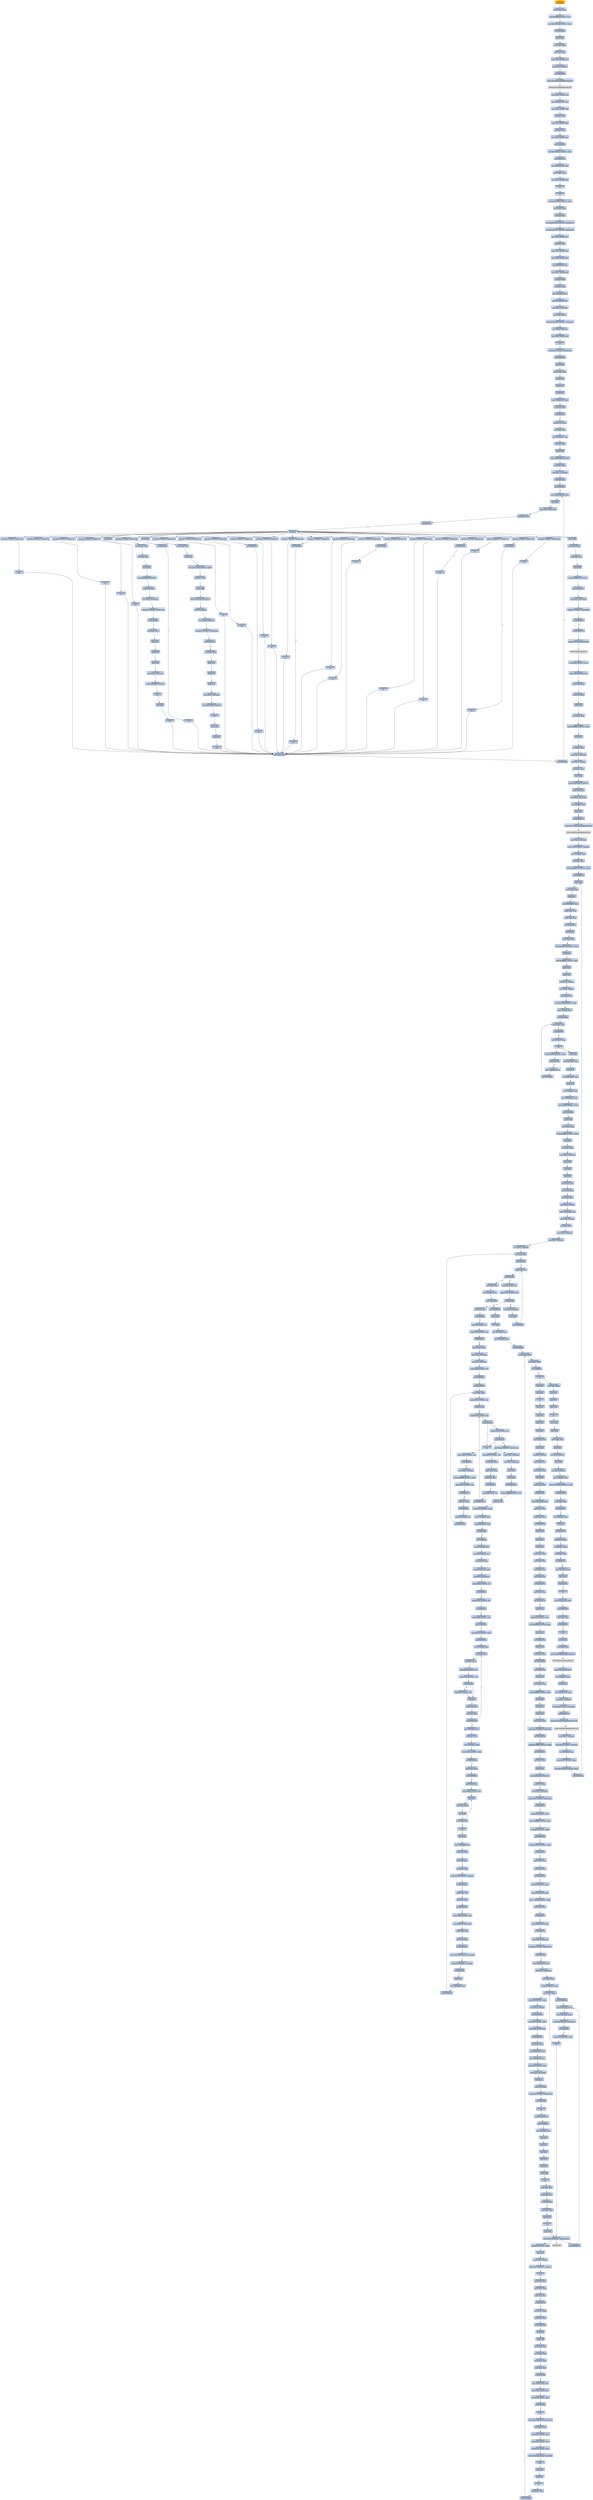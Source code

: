 digraph G {
node[shape=rectangle,style=filled,fillcolor=lightsteelblue,color=lightsteelblue]
bgcolor="transparent"
a0x006165c4pushl_ebp[label="start\npushl %ebp",color="lightgrey",fillcolor="orange"];
a0x006165c5movl_esp_ebp[label="0x006165c5\nmovl %esp, %ebp"];
a0x006165c7addl_0xfffffff0UINT8_esp[label="0x006165c7\naddl $0xfffffff0<UINT8>, %esp"];
a0x006165camovl_0x6160a4UINT32_eax[label="0x006165ca\nmovl $0x6160a4<UINT32>, %eax"];
a0x006165cfcall_0x00406ec0[label="0x006165cf\ncall 0x00406ec0"];
a0x00406ec0pushl_ebx[label="0x00406ec0\npushl %ebx"];
a0x00406ec1movl_eax_ebx[label="0x00406ec1\nmovl %eax, %ebx"];
a0x00406ec3xorl_eax_eax[label="0x00406ec3\nxorl %eax, %eax"];
a0x00406ec5movl_eax_0x0061c710[label="0x00406ec5\nmovl %eax, 0x0061c710"];
a0x00406ecapushl_0x0UINT8[label="0x00406eca\npushl $0x0<UINT8>"];
a0x00406ecccall_0x00406dfc[label="0x00406ecc\ncall 0x00406dfc"];
a0x00406dfcjmp_GetModuleHandleA_kernel32_dll[label="0x00406dfc\njmp GetModuleHandleA@kernel32.dll"];
GetModuleHandleA_kernel32_dll[label="GetModuleHandleA@kernel32.dll",color="lightgrey",fillcolor="lightgrey"];
a0x00406ed1movl_eax_0x0061c718[label="0x00406ed1\nmovl %eax, 0x0061c718"];
a0x00406ed6movl_0x0061c718_eax[label="0x00406ed6\nmovl 0x0061c718, %eax"];
a0x00406edbmovl_eax_0x00617094[label="0x00406edb\nmovl %eax, 0x00617094"];
a0x00406ee0xorl_eax_eax[label="0x00406ee0\nxorl %eax, %eax"];
a0x00406ee2movl_eax_0x00617098[label="0x00406ee2\nmovl %eax, 0x00617098"];
a0x00406ee7xorl_eax_eax[label="0x00406ee7\nxorl %eax, %eax"];
a0x00406ee9movl_eax_0x0061709c[label="0x00406ee9\nmovl %eax, 0x0061709c"];
a0x00406eeecall_0x00406eb4[label="0x00406eee\ncall 0x00406eb4"];
a0x00406eb4movl_0x617090UINT32_eax[label="0x00406eb4\nmovl $0x617090<UINT32>, %eax"];
a0x00406eb9call_0x00406760[label="0x00406eb9\ncall 0x00406760"];
a0x00406760movl_0x00617028_edx[label="0x00406760\nmovl 0x00617028, %edx"];
a0x00406766movl_edx_eax_[label="0x00406766\nmovl %edx, (%eax)"];
a0x00406768movl_eax_0x00617028[label="0x00406768\nmovl %eax, 0x00617028"];
a0x0040676dret[label="0x0040676d\nret"];
a0x00406eberet[label="0x00406ebe\nret"];
a0x00406ef3movl_0x617090UINT32_edx[label="0x00406ef3\nmovl $0x617090<UINT32>, %edx"];
a0x00406ef8movl_ebx_eax[label="0x00406ef8\nmovl %ebx, %eax"];
a0x00406efacall_0x004043a0[label="0x00406efa\ncall 0x004043a0"];
a0x004043a0movl_0x40130cUINT32_0x0061c014[label="0x004043a0\nmovl $0x40130c<UINT32>, 0x0061c014"];
a0x004043aamovl_0x40131cUINT32_0x0061c018[label="0x004043aa\nmovl $0x40131c<UINT32>, 0x0061c018"];
a0x004043b4movl_eax_0x0061c63c[label="0x004043b4\nmovl %eax, 0x0061c63c"];
a0x004043b9xorl_eax_eax[label="0x004043b9\nxorl %eax, %eax"];
a0x004043bbmovl_eax_0x0061c640[label="0x004043bb\nmovl %eax, 0x0061c640"];
a0x004043c0movl_edx_0x0061c644[label="0x004043c0\nmovl %edx, 0x0061c644"];
a0x004043c6movl_0x4edx__eax[label="0x004043c6\nmovl 0x4(%edx), %eax"];
a0x004043c9movl_eax_0x0061c030[label="0x004043c9\nmovl %eax, 0x0061c030"];
a0x004043cecall_0x00404298[label="0x004043ce\ncall 0x00404298"];
a0x00404298xorl_edx_edx[label="0x00404298\nxorl %edx, %edx"];
a0x0040429aleal__12ebp__eax[label="0x0040429a\nleal -12(%ebp), %eax"];
a0x0040429dmovl_fs_edx__ecx[label="0x0040429d\nmovl %fs:(%edx), %ecx"];
a0x004042a0movl_eax_fs_edx_[label="0x004042a0\nmovl %eax, %fs:(%edx)"];
a0x004042a3movl_ecx_eax_[label="0x004042a3\nmovl %ecx, (%eax)"];
a0x004042a5movl_0x4041f8UINT32_0x4eax_[label="0x004042a5\nmovl $0x4041f8<UINT32>, 0x4(%eax)"];
a0x004042acmovl_ebp_0x8eax_[label="0x004042ac\nmovl %ebp, 0x8(%eax)"];
a0x004042afmovl_eax_0x0061c638[label="0x004042af\nmovl %eax, 0x0061c638"];
a0x004042b4ret[label="0x004042b4\nret"];
a0x004043d3movb_0x0UINT8_0x0061c038[label="0x004043d3\nmovb $0x0<UINT8>, 0x0061c038"];
a0x004043dacall_0x00404340[label="0x004043da\ncall 0x00404340"];
a0x00404340pushl_ebp[label="0x00404340\npushl %ebp"];
a0x00404341movl_esp_ebp[label="0x00404341\nmovl %esp, %ebp"];
a0x00404343pushl_ebx[label="0x00404343\npushl %ebx"];
a0x00404344pushl_esi[label="0x00404344\npushl %esi"];
a0x00404345pushl_edi[label="0x00404345\npushl %edi"];
a0x00404346movl_0x0061c63c_eax[label="0x00404346\nmovl 0x0061c63c, %eax"];
a0x0040434btestl_eax_eax[label="0x0040434b\ntestl %eax, %eax"];
a0x0040434dje_0x0040439a[label="0x0040434d\nje 0x0040439a"];
a0x0040434fmovl_eax__esi[label="0x0040434f\nmovl (%eax), %esi"];
a0x00404351xorl_ebx_ebx[label="0x00404351\nxorl %ebx, %ebx"];
a0x00404353movl_0x4eax__edi[label="0x00404353\nmovl 0x4(%eax), %edi"];
a0x00404356xorl_edx_edx[label="0x00404356\nxorl %edx, %edx"];
a0x00404358pushl_ebp[label="0x00404358\npushl %ebp"];
a0x00404359pushl_0x404386UINT32[label="0x00404359\npushl $0x404386<UINT32>"];
a0x0040435epushl_fs_edx_[label="0x0040435e\npushl %fs:(%edx)"];
a0x00404361movl_esp_fs_edx_[label="0x00404361\nmovl %esp, %fs:(%edx)"];
a0x00404364cmpl_ebx_esi[label="0x00404364\ncmpl %ebx, %esi"];
a0x00404366jle_0x0040437c[label="0x00404366\njle 0x0040437c"];
a0x00404368movl_ediebx8__eax[label="0x00404368\nmovl (%edi,%ebx,8), %eax"];
a0x0040436bincl_ebx[label="0x0040436b\nincl %ebx"];
a0x0040436cmovl_ebx_0x0061c640[label="0x0040436c\nmovl %ebx, 0x0061c640"];
a0x00404372testl_eax_eax[label="0x00404372\ntestl %eax, %eax"];
a0x00404374je_0x00404378[label="0x00404374\nje 0x00404378"];
a0x00404376call_eax[label="0x00404376\ncall %eax"];
a0x00406f34subl_0x1UINT8_0x0061c71c[label="0x00406f34\nsubl $0x1<UINT8>, 0x0061c71c"];
a0x00406f3bret[label="0x00406f3b\nret"];
a0x00404378cmpl_ebx_esi[label="0x00404378\ncmpl %ebx, %esi"];
a0x0040437ajg_0x00404368[label="0x0040437a\njg 0x00404368"];
a0x00406d74subl_0x1UINT8_0x0061c5bc[label="0x00406d74\nsubl $0x1<UINT8>, 0x0061c5bc"];
a0x00406d7bjae_0x00406dfa[label="0x00406d7b\njae 0x00406dfa"];
a0x00406dfaret[label="0x00406dfa\nret"];
a0x00406ff0subl_0x1UINT8_0x0061c724[label="0x00406ff0\nsubl $0x1<UINT8>, 0x0061c724"];
a0x00406ff7ret[label="0x00406ff7\nret"];
a0x00407f38subl_0x1UINT8_0x0061c728[label="0x00407f38\nsubl $0x1<UINT8>, 0x0061c728"];
a0x00407f3fret[label="0x00407f3f\nret"];
a0x00407f70subl_0x1UINT8_0x0061c72c[label="0x00407f70\nsubl $0x1<UINT8>, 0x0061c72c"];
a0x00407f77ret[label="0x00407f77\nret"];
a0x0041be80subl_0x1UINT8_0x0061ca3c[label="0x0041be80\nsubl $0x1<UINT8>, 0x0061ca3c"];
a0x0041be87ret[label="0x0041be87\nret"];
a0x004082f8subl_0x1UINT8_0x0061c730[label="0x004082f8\nsubl $0x1<UINT8>, 0x0061c730"];
a0x004082ffret[label="0x004082ff\nret"];
a0x0040f7d0pushl_ebp[label="0x0040f7d0\npushl %ebp"];
a0x0040f7d1movl_esp_ebp[label="0x0040f7d1\nmovl %esp, %ebp"];
a0x0040f7d3xorl_eax_eax[label="0x0040f7d3\nxorl %eax, %eax"];
a0x0040f7d5pushl_ebp[label="0x0040f7d5\npushl %ebp"];
a0x0040f7d6pushl_0x40f838UINT32[label="0x0040f7d6\npushl $0x40f838<UINT32>"];
a0x0040f7dbpushl_fs_eax_[label="0x0040f7db\npushl %fs:(%eax)"];
a0x0040f7demovl_esp_fs_eax_[label="0x0040f7de\nmovl %esp, %fs:(%eax)"];
a0x0040f7e1subl_0x1UINT8_0x0061c844[label="0x0040f7e1\nsubl $0x1<UINT8>, 0x0061c844"];
a0x0040f7e8jae_0x0040f82a[label="0x0040f7e8\njae 0x0040f82a"];
a0x0040f82axorl_eax_eax[label="0x0040f82a\nxorl %eax, %eax"];
a0x0040f82cpopl_edx[label="0x0040f82c\npopl %edx"];
a0x0040f82dpopl_ecx[label="0x0040f82d\npopl %ecx"];
a0x0040f82epopl_ecx[label="0x0040f82e\npopl %ecx"];
a0x0040f82fmovl_edx_fs_eax_[label="0x0040f82f\nmovl %edx, %fs:(%eax)"];
a0x0040f832pushl_0x40f83fUINT32[label="0x0040f832\npushl $0x40f83f<UINT32>"];
a0x0040f837ret[label="0x0040f837\nret"];
a0x0040f83fpopl_ebp[label="0x0040f83f\npopl %ebp"];
a0x0040f840ret[label="0x0040f840\nret"];
a0x004101f0subl_0x1UINT8_0x0061c854[label="0x004101f0\nsubl $0x1<UINT8>, 0x0061c854"];
a0x004101f7jae_0x004101fe[label="0x004101f7\njae 0x004101fe"];
a0x004101feret[label="0x004101fe\nret"];
a0x00419e40pushl_ebp[label="0x00419e40\npushl %ebp"];
a0x00419e41movl_esp_ebp[label="0x00419e41\nmovl %esp, %ebp"];
a0x00419e43pushl_ebx[label="0x00419e43\npushl %ebx"];
a0x00419e44movl_0x61c8d4UINT32_ebx[label="0x00419e44\nmovl $0x61c8d4<UINT32>, %ebx"];
a0x00419e49xorl_eax_eax[label="0x00419e49\nxorl %eax, %eax"];
a0x00419e4bpushl_ebp[label="0x00419e4b\npushl %ebp"];
a0x00419e4cpushl_0x41a03aUINT32[label="0x00419e4c\npushl $0x41a03a<UINT32>"];
a0x00419e51pushl_fs_eax_[label="0x00419e51\npushl %fs:(%eax)"];
a0x00419e54movl_esp_fs_eax_[label="0x00419e54\nmovl %esp, %fs:(%eax)"];
a0x00419e57subl_0x1UINT8_0x0061c8d0[label="0x00419e57\nsubl $0x1<UINT8>, 0x0061c8d0"];
a0x00419e5ejae_0x0041a02c[label="0x00419e5e\njae 0x0041a02c"];
a0x0041a02cxorl_eax_eax[label="0x0041a02c\nxorl %eax, %eax"];
a0x0041a02epopl_edx[label="0x0041a02e\npopl %edx"];
a0x0041a02fpopl_ecx[label="0x0041a02f\npopl %ecx"];
a0x0041a030popl_ecx[label="0x0041a030\npopl %ecx"];
a0x0041a031movl_edx_fs_eax_[label="0x0041a031\nmovl %edx, %fs:(%eax)"];
a0x0041a034pushl_0x41a041UINT32[label="0x0041a034\npushl $0x41a041<UINT32>"];
a0x0041a039ret[label="0x0041a039\nret"];
a0x0041a041popl_ebx[label="0x0041a041\npopl %ebx"];
a0x0041a042popl_ebp[label="0x0041a042\npopl %ebp"];
a0x0041a043ret[label="0x0041a043\nret"];
a0x0041a1f4subl_0x1UINT8_0x0061ca34[label="0x0041a1f4\nsubl $0x1<UINT8>, 0x0061ca34"];
a0x0041a1fbret[label="0x0041a1fb\nret"];
a0x0041bb38subl_0x1UINT8_0x0061ca38[label="0x0041bb38\nsubl $0x1<UINT8>, 0x0061ca38"];
a0x0041bb3fret[label="0x0041bb3f\nret"];
a0x0042a670subl_0x1UINT8_0x0061ca48[label="0x0042a670\nsubl $0x1<UINT8>, 0x0061ca48"];
a0x0042a677jae_0x0042a6d1[label="0x0042a677\njae 0x0042a6d1"];
a0x0042a6d1ret[label="0x0042a6d1\nret"];
a0x00434afcsubl_0x1UINT8_0x0061cae8[label="0x00434afc\nsubl $0x1<UINT8>, 0x0061cae8"];
a0x00434b03ret[label="0x00434b03\nret"];
a0x00434db4subl_0x1UINT8_0x0061caec[label="0x00434db4\nsubl $0x1<UINT8>, 0x0061caec"];
a0x00434dbbret[label="0x00434dbb\nret"];
a0x00436ec4subl_0x1UINT8_0x0061cb34[label="0x00436ec4\nsubl $0x1<UINT8>, 0x0061cb34"];
a0x00436ecbret[label="0x00436ecb\nret"];
a0x00435decsubl_0x1UINT8_0x0061cb1c[label="0x00435dec\nsubl $0x1<UINT8>, 0x0061cb1c"];
a0x00435df3jae_0x00435dfa[label="0x00435df3\njae 0x00435dfa"];
a0x00435dfaret[label="0x00435dfa\nret"];
a0x0043566csubl_0x1UINT8_0x0061caf0[label="0x0043566c\nsubl $0x1<UINT8>, 0x0061caf0"];
a0x00435673ret[label="0x00435673\nret"];
a0x0042aa3csubl_0x1UINT8_0x0061ca84[label="0x0042aa3c\nsubl $0x1<UINT8>, 0x0061ca84"];
a0x0042aa43ret[label="0x0042aa43\nret"];
a0x004348c8subl_0x1UINT8_0x0061ca8c[label="0x004348c8\nsubl $0x1<UINT8>, 0x0061ca8c"];
a0x004348cfjae_0x004349c2[label="0x004348cf\njae 0x004349c2"];
a0x004349c2ret[label="0x004349c2\nret"];
a0x0045ce84subl_0x1UINT8_0x0061cc50[label="0x0045ce84\nsubl $0x1<UINT8>, 0x0061cc50"];
a0x0045ce8bret[label="0x0045ce8b\nret"];
a0x00435e2csubl_0x1UINT8_0x0061cb30[label="0x00435e2c\nsubl $0x1<UINT8>, 0x0061cb30"];
a0x00435e33ret[label="0x00435e33\nret"];
a0x004633a8subl_0x1UINT8_0x0061cc5c[label="0x004633a8\nsubl $0x1<UINT8>, 0x0061cc5c"];
a0x004633afjae_0x0046342c[label="0x004633af\njae 0x0046342c"];
a0x0046342cret[label="0x0046342c\nret"];
a0x004598f8pushl_ebp[label="0x004598f8\npushl %ebp"];
a0x004598f9movl_esp_ebp[label="0x004598f9\nmovl %esp, %ebp"];
a0x004598fbxorl_eax_eax[label="0x004598fb\nxorl %eax, %eax"];
a0x004598fdpushl_ebp[label="0x004598fd\npushl %ebp"];
a0x004598fepushl_0x45997eUINT32[label="0x004598fe\npushl $0x45997e<UINT32>"];
a0x00459903pushl_fs_eax_[label="0x00459903\npushl %fs:(%eax)"];
a0x00459906movl_esp_fs_eax_[label="0x00459906\nmovl %esp, %fs:(%eax)"];
a0x00459909subl_0x1UINT8_0x0061cbd4[label="0x00459909\nsubl $0x1<UINT8>, 0x0061cbd4"];
a0x00459910jae_0x00459970[label="0x00459910\njae 0x00459970"];
a0x00459912call_0x00407218[label="0x00459912\ncall 0x00407218"];
a0x00407218jmp_GetVersion_kernel32_dll[label="0x00407218\njmp GetVersion@kernel32.dll"];
GetVersion_kernel32_dll[label="GetVersion@kernel32.dll",color="lightgrey",fillcolor="lightgrey"];
a0x00459917andl_0xffUINT32_eax[label="0x00459917\nandl $0xff<UINT32>, %eax"];
a0x0045991ccmpw_0x4UINT8_ax[label="0x0045991c\ncmpw $0x4<UINT8>, %ax"];
a0x00459920setae_0x0061cbd0[label="0x00459920\nsetae 0x0061cbd0"];
a0x00459927call_0x004596a8[label="0x00459927\ncall 0x004596a8"];
a0x004596a8pushl_ebp[label="0x004596a8\npushl %ebp"];
a0x004596a9movl_esp_ebp[label="0x004596a9\nmovl %esp, %ebp"];
a0x004596abaddl_0xffffffe0UINT8_esp[label="0x004596ab\naddl $0xffffffe0<UINT8>, %esp"];
a0x004596aepushl_ebx[label="0x004596ae\npushl %ebx"];
a0x004596afxorl_eax_eax[label="0x004596af\nxorl %eax, %eax"];
a0x004596b1movl_eax__16ebp_[label="0x004596b1\nmovl %eax, -16(%ebp)"];
a0x004596b4movl_eax__4ebp_[label="0x004596b4\nmovl %eax, -4(%ebp)"];
a0x004596b7xorl_eax_eax[label="0x004596b7\nxorl %eax, %eax"];
a0x004596b9pushl_ebp[label="0x004596b9\npushl %ebp"];
a0x004596bapushl_0x459820UINT32[label="0x004596ba\npushl $0x459820<UINT32>"];
a0x004596bfpushl_fs_eax_[label="0x004596bf\npushl %fs:(%eax)"];
a0x004596c2movl_esp_fs_eax_[label="0x004596c2\nmovl %esp, %fs:(%eax)"];
a0x004596c5leal__4ebp__eax[label="0x004596c5\nleal -4(%ebp), %eax"];
a0x004596c8pushl_eax[label="0x004596c8\npushl %eax"];
a0x004596c9call_0x00407150[label="0x004596c9\ncall 0x00407150"];
a0x00407150jmp_GetCurrentProcessId_kernel32_dll[label="0x00407150\njmp GetCurrentProcessId@kernel32.dll"];
GetCurrentProcessId_kernel32_dll[label="GetCurrentProcessId@kernel32.dll",color="lightgrey",fillcolor="lightgrey"];
a0x004596cemovl_eax__12ebp_[label="0x004596ce\nmovl %eax, -12(%ebp)"];
a0x004596d1movb_0x0UINT8__8ebp_[label="0x004596d1\nmovb $0x0<UINT8>, -8(%ebp)"];
a0x004596d5leal__12ebp__edx[label="0x004596d5\nleal -12(%ebp), %edx"];
a0x004596d8xorl_ecx_ecx[label="0x004596d8\nxorl %ecx, %ecx"];
a0x004596damovl_0x459834UINT32_eax[label="0x004596da\nmovl $0x459834<UINT32>, %eax"];
a0x004596dfcall_0x0040a520[label="0x004596df\ncall 0x0040a520"];
a0x0040a520pushl_ebp[label="0x0040a520\npushl %ebp"];
a0x0040a521movl_esp_ebp[label="0x0040a521\nmovl %esp, %ebp"];
a0x0040a523pushl_ecx[label="0x0040a523\npushl %ecx"];
a0x0040a524movl_0x8ebp__ecx[label="0x0040a524\nmovl 0x8(%ebp), %ecx"];
a0x0040a527xchgl_eax_ecx[label="0x0040a527\nxchgl %eax, %ecx"];
a0x0040a528xchgl_edx_ecx[label="0x0040a528\nxchgl %edx, %ecx"];
a0x0040a52acall_0x0040a534[label="0x0040a52a\ncall 0x0040a534"];
a0x0040a534pushl_ebp[label="0x0040a534\npushl %ebp"];
a0x0040a535movl_esp_ebp[label="0x0040a535\nmovl %esp, %ebp"];
a0x0040a537addl_0xfffff004UINT32_esp[label="0x0040a537\naddl $0xfffff004<UINT32>, %esp"];
a0x0040a53dpushl_eax[label="0x0040a53d\npushl %eax"];
a0x0040a53eaddl_0xfffffff8UINT8_esp[label="0x0040a53e\naddl $0xfffffff8<UINT8>, %esp"];
a0x0040a541pushl_ebx[label="0x0040a541\npushl %ebx"];
a0x0040a542pushl_esi[label="0x0040a542\npushl %esi"];
a0x0040a543movl_ecx__8ebp_[label="0x0040a543\nmovl %ecx, -8(%ebp)"];
a0x0040a546movl_edx__4ebp_[label="0x0040a546\nmovl %edx, -4(%ebp)"];
a0x0040a549movl_eax_esi[label="0x0040a549\nmovl %eax, %esi"];
a0x0040a54bmovl_0x1000UINT32_ebx[label="0x0040a54b\nmovl $0x1000<UINT32>, %ebx"];
a0x0040a550movl__4ebp__eax[label="0x0040a550\nmovl -4(%ebp), %eax"];
a0x0040a553call_0x00404980[label="0x0040a553\ncall 0x00404980"];
a0x00404980testl_eax_eax[label="0x00404980\ntestl %eax, %eax"];
a0x00404982je_0x00404987[label="0x00404982\nje 0x00404987"];
a0x00404984movl__4eax__eax[label="0x00404984\nmovl -4(%eax), %eax"];
a0x00404987ret[label="0x00404987\nret"];
a0x0040a558cmpl_0xc00UINT32_eax[label="0x0040a558\ncmpl $0xc00<UINT32>, %eax"];
a0x0040a55djnl_0x0040a585[label="0x0040a55d\njnl 0x0040a585"];
a0x0040a55fmovl__4ebp__eax[label="0x0040a55f\nmovl -4(%ebp), %eax"];
a0x0040a562call_0x00404980[label="0x0040a562\ncall 0x00404980"];
a0x0040a567pushl_eax[label="0x0040a567\npushl %eax"];
a0x0040a568movl__8ebp__eax[label="0x0040a568\nmovl -8(%ebp), %eax"];
a0x0040a56bpushl_eax[label="0x0040a56b\npushl %eax"];
a0x0040a56cmovl_0x8ebp__eax[label="0x0040a56c\nmovl 0x8(%ebp), %eax"];
a0x0040a56fpushl_eax[label="0x0040a56f\npushl %eax"];
a0x0040a570movl__4ebp__ecx[label="0x0040a570\nmovl -4(%ebp), %ecx"];
a0x0040a573leal__4104ebp__eax[label="0x0040a573\nleal -4104(%ebp), %eax"];
a0x0040a579movl_0xfffUINT32_edx[label="0x0040a579\nmovl $0xfff<UINT32>, %edx"];
a0x0040a57ecall_0x0040a08c[label="0x0040a57e\ncall 0x0040a08c"];
a0x0040a08cpushl_ebp[label="0x0040a08c\npushl %ebp"];
a0x0040a08dmovl_esp_ebp[label="0x0040a08d\nmovl %esp, %ebp"];
a0x0040a08faddl_0xffffff8cUINT8_esp[label="0x0040a08f\naddl $0xffffff8c<UINT8>, %esp"];
a0x0040a092pushl_ebx[label="0x0040a092\npushl %ebx"];
a0x0040a093xorl_ebx_ebx[label="0x0040a093\nxorl %ebx, %ebx"];
a0x0040a095movl_ebx__20ebp_[label="0x0040a095\nmovl %ebx, -20(%ebp)"];
a0x0040a098pushl_ebx[label="0x0040a098\npushl %ebx"];
a0x0040a099pushl_esi[label="0x0040a099\npushl %esi"];
a0x0040a09apushl_edi[label="0x0040a09a\npushl %edi"];
a0x0040a09bmovl_eax_edi[label="0x0040a09b\nmovl %eax, %edi"];
a0x0040a09dmovl_ecx_esi[label="0x0040a09d\nmovl %ecx, %esi"];
a0x0040a09fxorl_eax_eax[label="0x0040a09f\nxorl %eax, %eax"];
a0x0040a0a1movl_eax__4ebp_[label="0x0040a0a1\nmovl %eax, -4(%ebp)"];
a0x0040a0a4addl_0x10ebp__ecx[label="0x0040a0a4\naddl 0x10(%ebp), %ecx"];
a0x0040a0a7movl_edi__8ebp_[label="0x0040a0a7\nmovl %edi, -8(%ebp)"];
a0x0040a0aaxorl_eax_eax[label="0x0040a0aa\nxorl %eax, %eax"];
a0x0040a0acmovl_eax__12ebp_[label="0x0040a0ac\nmovl %eax, -12(%ebp)"];
a0x0040a0afmovl_eax__16ebp_[label="0x0040a0af\nmovl %eax, -16(%ebp)"];
a0x0040a0b2movl_eax__20ebp_[label="0x0040a0b2\nmovl %eax, -20(%ebp)"];
a0x0040a0b5orl_edx_edx[label="0x0040a0b5\norl %edx, %edx"];
a0x0040a0b7je_0x0040a0c6[label="0x0040a0b7\nje 0x0040a0c6"];
a0x0040a0b9cmpl_ecx_esi[label="0x0040a0b9\ncmpl %ecx, %esi"];
a0x0040a0bbje_0x0040a0c6[label="0x0040a0bb\nje 0x0040a0c6"];
a0x0040a0bdlodsb_ds_esi__al[label="0x0040a0bd\nlodsb %ds:(%esi), %al"];
a0x0040a0becmpb_0x25UINT8_al[label="0x0040a0be\ncmpb $0x25<UINT8>, %al"];
a0x0040a0c0je_0x0040a0d0[label="0x0040a0c0\nje 0x0040a0d0"];
a0x0040a0c2stosb_al_es_edi_[label="0x0040a0c2\nstosb %al, %es:(%edi)"];
a0x0040a0c3decl_edx[label="0x0040a0c3\ndecl %edx"];
a0x0040a0c4jne_0x0040a0b9[label="0x0040a0c4\njne 0x0040a0b9"];
a0x0040a0d0cmpl_ecx_esi[label="0x0040a0d0\ncmpl %ecx, %esi"];
a0x0040a0d2je_0x0040a0c6[label="0x0040a0d2\nje 0x0040a0c6"];
a0x0040a0d4lodsb_ds_esi__al[label="0x0040a0d4\nlodsb %ds:(%esi), %al"];
a0x0040a0d5cmpb_0x25UINT8_al[label="0x0040a0d5\ncmpb $0x25<UINT8>, %al"];
a0x0040a0d7je_0x0040a0c2[label="0x0040a0d7\nje 0x0040a0c2"];
a0x0040a0d9leal__2esi__ebx[label="0x0040a0d9\nleal -2(%esi), %ebx"];
a0x0040a0dcmovl_ebx__24ebp_[label="0x0040a0dc\nmovl %ebx, -24(%ebp)"];
a0x0040a0dfmovb_al__25ebp_[label="0x0040a0df\nmovb %al, -25(%ebp)"];
a0x0040a0e2cmpb_0x2dUINT8_al[label="0x0040a0e2\ncmpb $0x2d<UINT8>, %al"];
a0x0040a0e4jne_0x0040a0eb[label="0x0040a0e4\njne 0x0040a0eb"];
a0x0040a0ebcall_0x0040a16e[label="0x0040a0eb\ncall 0x0040a16e"];
a0x0040a16exorl_ebx_ebx[label="0x0040a16e\nxorl %ebx, %ebx"];
a0x0040a170cmpb_0x2aUINT8_al[label="0x0040a170\ncmpb $0x2a<UINT8>, %al"];
a0x0040a172je_0x0040a196[label="0x0040a172\nje 0x0040a196"];
a0x0040a174cmpb_0x30UINT8_al[label="0x0040a174\ncmpb $0x30<UINT8>, %al"];
a0x0040a176jb_0x0040a1b5[label="0x0040a176\njb 0x0040a1b5"];
a0x0040a1b5ret[label="0x0040a1b5\nret"];
a0x0040a0f0cmpb_0x3aUINT8_al[label="0x0040a0f0\ncmpb $0x3a<UINT8>, %al"];
a0x0040a0f2jne_0x0040a0fe[label="0x0040a0f2\njne 0x0040a0fe"];
a0x0040a0femovl_ebx__32ebp_[label="0x0040a0fe\nmovl %ebx, -32(%ebp)"];
a0x0040a101movl_0xffffffffUINT32_ebx[label="0x0040a101\nmovl $0xffffffff<UINT32>, %ebx"];
a0x0040a106cmpb_0x2eUINT8_al[label="0x0040a106\ncmpb $0x2e<UINT8>, %al"];
a0x0040a108jne_0x0040a114[label="0x0040a108\njne 0x0040a114"];
a0x0040a10acmpl_ecx_esi[label="0x0040a10a\ncmpl %ecx, %esi"];
a0x0040a10cje_0x0040a0c6[label="0x0040a10c\nje 0x0040a0c6"];
a0x0040a10elodsb_ds_esi__al[label="0x0040a10e\nlodsb %ds:(%esi), %al"];
a0x0040a10fcall_0x0040a16e[label="0x0040a10f\ncall 0x0040a16e"];
a0x0040a178cmpb_0x39UINT8_al[label="0x0040a178\ncmpb $0x39<UINT8>, %al"];
a0x0040a17aja_0x0040a1b5[label="0x0040a17a\nja 0x0040a1b5"];
a0x0040a17cimull_0xaUINT32_ebx_ebx[label="0x0040a17c\nimull $0xa<UINT32>, %ebx, %ebx"];
a0x0040a182subb_0x30UINT8_al[label="0x0040a182\nsubb $0x30<UINT8>, %al"];
a0x0040a184movzbl_al_eax[label="0x0040a184\nmovzbl %al, %eax"];
a0x0040a187addl_eax_ebx[label="0x0040a187\naddl %eax, %ebx"];
a0x0040a189cmpl_ecx_esi[label="0x0040a189\ncmpl %ecx, %esi"];
a0x0040a18bje_0x0040a190[label="0x0040a18b\nje 0x0040a190"];
a0x0040a18dlodsb_ds_esi__al[label="0x0040a18d\nlodsb %ds:(%esi), %al"];
a0x0040a18ejmp_0x0040a174[label="0x0040a18e\njmp 0x0040a174"];
a0x0040a114movl_ebx__36ebp_[label="0x0040a114\nmovl %ebx, -36(%ebp)"];
a0x0040a117movl_esi__40ebp_[label="0x0040a117\nmovl %esi, -40(%ebp)"];
a0x0040a11apushl_ecx[label="0x0040a11a\npushl %ecx"];
a0x0040a11bpushl_edx[label="0x0040a11b\npushl %edx"];
a0x0040a11ccall_0x0040a1b6[label="0x0040a11c\ncall 0x0040a1b6"];
a0x0040a1b6andb_0xffffffdfUINT8_al[label="0x0040a1b6\nandb $0xffffffdf<UINT8>, %al"];
a0x0040a1b8movb_al_cl[label="0x0040a1b8\nmovb %al, %cl"];
a0x0040a1bamovl_0x1UINT32_eax[label="0x0040a1ba\nmovl $0x1<UINT32>, %eax"];
a0x0040a1bfmovl__12ebp__ebx[label="0x0040a1bf\nmovl -12(%ebp), %ebx"];
a0x0040a1c2cmpl_0x8ebp__ebx[label="0x0040a1c2\ncmpl 0x8(%ebp), %ebx"];
a0x0040a1c5ja_0x0040a223[label="0x0040a1c5\nja 0x0040a223"];
a0x0040a1c7incl__12ebp_[label="0x0040a1c7\nincl -12(%ebp)"];
a0x0040a1camovl_0xcebp__esi[label="0x0040a1ca\nmovl 0xc(%ebp), %esi"];
a0x0040a1cdleal_esiebx8__esi[label="0x0040a1cd\nleal (%esi,%ebx,8), %esi"];
a0x0040a1d0movl_esi__eax[label="0x0040a1d0\nmovl (%esi), %eax"];
a0x0040a1d2movzbl_0x4esi__edx[label="0x0040a1d2\nmovzbl 0x4(%esi), %edx"];
a0x0040a1d6jmp_0x40a1ddedx4_[label="0x0040a1d6\njmp 0x40a1dd(,%edx,4)"];
a0x0040a2decmpb_0x44UINT8_cl[label="0x0040a2de\ncmpb $0x44<UINT8>, %cl"];
a0x0040a2e1je_0x0040a2f8[label="0x0040a2e1\nje 0x0040a2f8"];
a0x0040a2e3cmpb_0x55UINT8_cl[label="0x0040a2e3\ncmpb $0x55<UINT8>, %cl"];
a0x0040a2e6je_0x0040a30a[label="0x0040a2e6\nje 0x0040a30a"];
a0x0040a2e8cmpb_0x58UINT8_cl[label="0x0040a2e8\ncmpb $0x58<UINT8>, %cl"];
a0x0040a2ebjne_0x0040a221[label="0x0040a2eb\njne 0x0040a221"];
a0x0040a2f1movl_0x10UINT32_ecx[label="0x0040a2f1\nmovl $0x10<UINT32>, %ecx"];
a0x0040a2f6jmp_0x0040a30f[label="0x0040a2f6\njmp 0x0040a30f"];
a0x0040a30fleal__97ebp__esi[label="0x0040a30f\nleal -97(%ebp), %esi"];
a0x0040a312xorl_edx_edx[label="0x0040a312\nxorl %edx, %edx"];
a0x0040a314divl_ecx_eax[label="0x0040a314\ndivl %ecx, %eax"];
a0x0040a316addb_0x30UINT8_dl[label="0x0040a316\naddb $0x30<UINT8>, %dl"];
a0x0040a319cmpb_0x3aUINT8_dl[label="0x0040a319\ncmpb $0x3a<UINT8>, %dl"];
a0x0040a31cjb_0x0040a321[label="0x0040a31c\njb 0x0040a321"];
a0x0040a31eaddb_0x7UINT8_dl[label="0x0040a31e\naddb $0x7<UINT8>, %dl"];
a0x0040a321decl_esi[label="0x0040a321\ndecl %esi"];
a0x0040a322movb_dl_esi_[label="0x0040a322\nmovb %dl, (%esi)"];
a0x0040a324orl_eax_eax[label="0x0040a324\norl %eax, %eax"];
a0x0040a326jne_0x0040a312[label="0x0040a326\njne 0x0040a312"];
a0x0040a328leal__97ebp__ecx[label="0x0040a328\nleal -97(%ebp), %ecx"];
a0x0040a32bsubl_esi_ecx[label="0x0040a32b\nsubl %esi, %ecx"];
a0x0040a32dmovl__36ebp__edx[label="0x0040a32d\nmovl -36(%ebp), %edx"];
a0x0040a330cmpl_0x10UINT8_edx[label="0x0040a330\ncmpl $0x10<UINT8>, %edx"];
a0x0040a333jbe_0x0040a336[label="0x0040a333\njbe 0x0040a336"];
a0x0040a336subl_ecx_edx[label="0x0040a336\nsubl %ecx, %edx"];
a0x0040a338jbe_0x0040a344[label="0x0040a338\njbe 0x0040a344"];
a0x0040a33aaddl_edx_ecx[label="0x0040a33a\naddl %edx, %ecx"];
a0x0040a33cmovb_0x30UINT8_al[label="0x0040a33c\nmovb $0x30<UINT8>, %al"];
a0x0040a33edecl_esi[label="0x0040a33e\ndecl %esi"];
a0x0040a33fmovb_al_esi_[label="0x0040a33f\nmovb %al, (%esi)"];
a0x0040a341decl_edx[label="0x0040a341\ndecl %edx"];
a0x0040a342jne_0x0040a33e[label="0x0040a342\njne 0x0040a33e"];
a0x0040a344ret[label="0x0040a344\nret"];
a0x0040a121popl_edx[label="0x0040a121\npopl %edx"];
a0x0040a122movl__32ebp__ebx[label="0x0040a122\nmovl -32(%ebp), %ebx"];
a0x0040a125subl_ecx_ebx[label="0x0040a125\nsubl %ecx, %ebx"];
a0x0040a127jae_0x0040a12b[label="0x0040a127\njae 0x0040a12b"];
a0x0040a129xorl_ebx_ebx[label="0x0040a129\nxorl %ebx, %ebx"];
a0x0040a12bcmpb_0x2dUINT8__25ebp_[label="0x0040a12b\ncmpb $0x2d<UINT8>, -25(%ebp)"];
a0x0040a12fjne_0x0040a13b[label="0x0040a12f\njne 0x0040a13b"];
a0x0040a13bxchgl_ebx_ecx[label="0x0040a13b\nxchgl %ebx, %ecx"];
a0x0040a13dsubl_ecx_edx[label="0x0040a13d\nsubl %ecx, %edx"];
a0x0040a13fjae_0x0040a145[label="0x0040a13f\njae 0x0040a145"];
a0x0040a145movb_0x20UINT8_al[label="0x0040a145\nmovb $0x20<UINT8>, %al"];
a0x0040a147repz_stosb_al_es_edi_[label="0x0040a147\nrepz stosb %al, %es:(%edi)"];
a0x0040a149xchgl_ebx_ecx[label="0x0040a149\nxchgl %ebx, %ecx"];
a0x0040a14bsubl_ecx_edx[label="0x0040a14b\nsubl %ecx, %edx"];
a0x0040a14djae_0x0040a153[label="0x0040a14d\njae 0x0040a153"];
a0x0040a153repz_movsb_ds_esi__es_edi_[label="0x0040a153\nrepz movsb %ds:(%esi), %es:(%edi)"];
a0x0040a155cmpl_0x0UINT8__16ebp_[label="0x0040a155\ncmpl $0x0<UINT8>, -16(%ebp)"];
a0x0040a159je_0x0040a165[label="0x0040a159\nje 0x0040a165"];
a0x0040a165popl_ecx[label="0x0040a165\npopl %ecx"];
a0x0040a166movl__40ebp__esi[label="0x0040a166\nmovl -40(%ebp), %esi"];
a0x0040a169jmp_0x0040a0b5[label="0x0040a169\njmp 0x0040a0b5"];
a0x0040a0c6movl_edi_eax[label="0x0040a0c6\nmovl %edi, %eax"];
a0x0040a0c8subl__8ebp__eax[label="0x0040a0c8\nsubl -8(%ebp), %eax"];
a0x0040a0cbjmp_0x0040a490[label="0x0040a0cb\njmp 0x0040a490"];
a0x0040a490call_0x0040a480[label="0x0040a490\ncall 0x0040a480"];
a0x0040a480pushl_ebx[label="0x0040a480\npushl %ebx"];
a0x0040a481pushl_eax[label="0x0040a481\npushl %eax"];
a0x0040a482leal__20ebp__eax[label="0x0040a482\nleal -20(%ebp), %eax"];
a0x0040a485movl__4ebp__ebx[label="0x0040a485\nmovl -4(%ebp), %ebx"];
a0x0040a488call_0x004046b8[label="0x0040a488\ncall 0x004046b8"];
a0x004046b8movl_eax__edx[label="0x004046b8\nmovl (%eax), %edx"];
a0x004046batestl_edx_edx[label="0x004046ba\ntestl %edx, %edx"];
a0x004046bcje_0x004046da[label="0x004046bc\nje 0x004046da"];
a0x004046daret[label="0x004046da\nret"];
a0x0040a48dpopl_eax[label="0x0040a48d\npopl %eax"];
a0x0040a48epopl_ebx[label="0x0040a48e\npopl %ebx"];
a0x0040a48fret[label="0x0040a48f\nret"];
a0x0040a495popl_edi[label="0x0040a495\npopl %edi"];
a0x0040a496popl_esi[label="0x0040a496\npopl %esi"];
a0x0040a497popl_ebx[label="0x0040a497\npopl %ebx"];
a0x0040a498popl_ebx[label="0x0040a498\npopl %ebx"];
a0x0040a499movl_ebp_esp[label="0x0040a499\nmovl %ebp, %esp"];
a0x0040a49bpopl_ebp[label="0x0040a49b\npopl %ebp"];
a0x0040a49cret_0xcUINT16[label="0x0040a49c\nret $0xc<UINT16>"];
a0x0040a583jmp_0x0040a591[label="0x0040a583\njmp 0x0040a591"];
a0x0040a591movl_ebx_edx[label="0x0040a591\nmovl %ebx, %edx"];
a0x0040a593decl_edx[label="0x0040a593\ndecl %edx"];
a0x0040a594cmpl_edx_eax[label="0x0040a594\ncmpl %edx, %eax"];
a0x0040a596jl_0x0040a5db[label="0x0040a596\njl 0x0040a5db"];
a0x0040a5dbleal__4104ebp__edx[label="0x0040a5db\nleal -4104(%ebp), %edx"];
a0x0040a5e1movl_esi_ecx[label="0x0040a5e1\nmovl %esi, %ecx"];
a0x0040a5e3xchgl_eax_ecx[label="0x0040a5e3\nxchgl %eax, %ecx"];
a0x0040a5e4call_0x004047a8[label="0x0040a5e4\ncall 0x004047a8"];
a0x004047a8pushl_ebx[label="0x004047a8\npushl %ebx"];
a0x004047a9pushl_esi[label="0x004047a9\npushl %esi"];
a0x004047aapushl_edi[label="0x004047aa\npushl %edi"];
a0x004047abmovl_eax_ebx[label="0x004047ab\nmovl %eax, %ebx"];
a0x004047admovl_edx_esi[label="0x004047ad\nmovl %edx, %esi"];
a0x004047afmovl_ecx_edi[label="0x004047af\nmovl %ecx, %edi"];
a0x004047b1movl_edi_eax[label="0x004047b1\nmovl %edi, %eax"];
a0x004047b3call_0x0040477c[label="0x004047b3\ncall 0x0040477c"];
a0x0040477ctestl_eax_eax[label="0x0040477c\ntestl %eax, %eax"];
a0x0040477ejle_0x004047a4[label="0x0040477e\njle 0x004047a4"];
a0x00404780pushl_eax[label="0x00404780\npushl %eax"];
a0x00404781addl_0xaUINT8_eax[label="0x00404781\naddl $0xa<UINT8>, %eax"];
a0x00404784andl_0xfffffffeUINT8_eax[label="0x00404784\nandl $0xfffffffe<UINT8>, %eax"];
a0x00404787pushl_eax[label="0x00404787\npushl %eax"];
a0x00404788call_0x004027e8[label="0x00404788\ncall 0x004027e8"];
a0x004027e8pushl_ebx[label="0x004027e8\npushl %ebx"];
a0x004027e9testl_eax_eax[label="0x004027e9\ntestl %eax, %eax"];
a0x004027ebjle_0x00402802[label="0x004027eb\njle 0x00402802"];
a0x004027edcall_0x00617030[label="0x004027ed\ncall 0x00617030"];
a0x00402220pushl_ebp[label="0x00402220\npushl %ebp"];
a0x00402221movl_esp_ebp[label="0x00402221\nmovl %esp, %ebp"];
a0x00402223addl_0xfffffff8UINT8_esp[label="0x00402223\naddl $0xfffffff8<UINT8>, %esp"];
a0x00402226pushl_ebx[label="0x00402226\npushl %ebx"];
a0x00402227pushl_esi[label="0x00402227\npushl %esi"];
a0x00402228pushl_edi[label="0x00402228\npushl %edi"];
a0x00402229movl_eax_ebx[label="0x00402229\nmovl %eax, %ebx"];
a0x0040222bcmpb_0x0UINT8_0x0061c5c0[label="0x0040222b\ncmpb $0x0<UINT8>, 0x0061c5c0"];
a0x00402232jne_0x0040223d[label="0x00402232\njne 0x0040223d"];
a0x0040223dcmpl_0x7ffffff8UINT32_ebx[label="0x0040223d\ncmpl $0x7ffffff8<UINT32>, %ebx"];
a0x00402243jle_0x0040224f[label="0x00402243\njle 0x0040224f"];
a0x0040224fxorl_ecx_ecx[label="0x0040224f\nxorl %ecx, %ecx"];
a0x00402251pushl_ebp[label="0x00402251\npushl %ebp"];
a0x00402252pushl_0x40239cUINT32[label="0x00402252\npushl $0x40239c<UINT32>"];
a0x00402257pushl_fs_ecx_[label="0x00402257\npushl %fs:(%ecx)"];
a0x0040225amovl_esp_fs_ecx_[label="0x0040225a\nmovl %esp, %fs:(%ecx)"];
a0x0040225dcmpb_0x0UINT8_0x0061c04d[label="0x0040225d\ncmpb $0x0<UINT8>, 0x0061c04d"];
a0x00402264je_0x00402270[label="0x00402264\nje 0x00402270"];
a0x00402270addl_0x7UINT8_ebx[label="0x00402270\naddl $0x7<UINT8>, %ebx"];
a0x00402273andl_0xfffffffcUINT8_ebx[label="0x00402273\nandl $0xfffffffc<UINT8>, %ebx"];
a0x00402276cmpl_0xcUINT8_ebx[label="0x00402276\ncmpl $0xc<UINT8>, %ebx"];
a0x00402279jnl_0x00402280[label="0x00402279\njnl 0x00402280"];
a0x00402280cmpl_0x1000UINT32_ebx[label="0x00402280\ncmpl $0x1000<UINT32>, %ebx"];
a0x00402286jg_0x0040231f[label="0x00402286\njg 0x0040231f"];
a0x0040228cmovl_ebx_eax[label="0x0040228c\nmovl %ebx, %eax"];
a0x0040228etestl_eax_eax[label="0x0040228e\ntestl %eax, %eax"];
a0x00402290jns_0x00402295[label="0x00402290\njns 0x00402295"];
a0x00402295sarl_0x2UINT8_eax[label="0x00402295\nsarl $0x2<UINT8>, %eax"];
a0x00402298movl_0x0061c620_edx[label="0x00402298\nmovl 0x0061c620, %edx"];
a0x0040229emovl__12edxeax4__edx[label="0x0040229e\nmovl -12(%edx,%eax,4), %edx"];
a0x004022a2testl_edx_edx[label="0x004022a2\ntestl %edx, %edx"];
a0x004022a4je_0x0040231f[label="0x004022a4\nje 0x0040231f"];
a0x0040231fcmpl_0x0061c618_ebx[label="0x0040231f\ncmpl 0x0061c618, %ebx"];
a0x00402325jg_0x00402371[label="0x00402325\njg 0x00402371"];
a0x00402327subl_ebx_0x0061c618[label="0x00402327\nsubl %ebx, 0x0061c618"];
a0x0040232dcmpl_0xcUINT8_0x0061c618[label="0x0040232d\ncmpl $0xc<UINT8>, 0x0061c618"];
a0x00402334jnl_0x00402343[label="0x00402334\njnl 0x00402343"];
a0x00402343movl_0x0061c61c_eax[label="0x00402343\nmovl 0x0061c61c, %eax"];
a0x00402348addl_ebx_0x0061c61c[label="0x00402348\naddl %ebx, 0x0061c61c"];
a0x0040234emovl_ebx_edx[label="0x0040234e\nmovl %ebx, %edx"];
a0x00402350orl_0x2UINT8_edx[label="0x00402350\norl $0x2<UINT8>, %edx"];
a0x00402353movl_edx_eax_[label="0x00402353\nmovl %edx, (%eax)"];
a0x0040239cjmp_0x0040405c[label="0x0040239c\njmp 0x0040405c"];
a0x0040405cmovl_0x4esp__eax[label="0x0040405c\nmovl 0x4(%esp), %eax"];
a0x00404060movl_0x8esp__edx[label="0x00404060\nmovl 0x8(%esp), %edx"];
a0x00404064testl_0x6UINT32_0x4eax_[label="0x00404064\ntestl $0x6<UINT32>, 0x4(%eax)"];
a0x0040406bje_0x0040408c[label="0x0040406b\nje 0x0040408c"];
a0x0040408cmovl_0x1UINT32_eax[label="0x0040408c\nmovl $0x1<UINT32>, %eax"];
a0x00404091ret[label="0x00404091\nret"];
a0x00402355addl_0x4UINT8_eax[label="0x00402355\naddl $0x4<UINT8>, %eax"];
a0x00402358movl_eax__4ebp_[label="0x00402358\nmovl %eax, -4(%ebp)"];
a0x0040235bincl_0x0061c5b4[label="0x0040235b\nincl 0x0061c5b4"];
a0x00402361subl_0x4UINT8_ebx[label="0x00402361\nsubl $0x4<UINT8>, %ebx"];
a0x00402364addl_ebx_0x0061c5b8[label="0x00402364\naddl %ebx, 0x0061c5b8"];
a0x0040236acall_0x00404140[label="0x0040236a\ncall 0x00404140"];
a0x00404140xorl_edx_edx[label="0x00404140\nxorl %edx, %edx"];
a0x00404142movl_0x8esp__ecx[label="0x00404142\nmovl 0x8(%esp), %ecx"];
a0x00404146movl_0x4esp__eax[label="0x00404146\nmovl 0x4(%esp), %eax"];
a0x0040414aaddl_0x5UINT8_ecx[label="0x0040414a\naddl $0x5<UINT8>, %ecx"];
a0x0040414dmovl_eax_fs_edx_[label="0x0040414d\nmovl %eax, %fs:(%edx)"];
a0x00404150call_ecx[label="0x00404150\ncall %ecx"];
a0x004023a1jmp_0x00402388[label="0x004023a1\njmp 0x00402388"];
a0x00402388cmpb_0x0UINT8_0x0061c04d[label="0x00402388\ncmpb $0x0<UINT8>, 0x0061c04d"];
a0x0040238fje_0x0040239b[label="0x0040238f\nje 0x0040239b"];
a0x0040239bret[label="0x0040239b\nret"];
a0x00404152ret_0xcUINT16[label="0x00404152\nret $0xc<UINT16>"];
a0x0040236fjmp_0x004023a3[label="0x0040236f\njmp 0x004023a3"];
a0x004023a3movl__4ebp__eax[label="0x004023a3\nmovl -4(%ebp), %eax"];
a0x004023a6popl_edi[label="0x004023a6\npopl %edi"];
a0x004023a7popl_esi[label="0x004023a7\npopl %esi"];
a0x004023a8popl_ebx[label="0x004023a8\npopl %ebx"];
a0x004023a9popl_ecx[label="0x004023a9\npopl %ecx"];
a0x004023aapopl_ecx[label="0x004023aa\npopl %ecx"];
a0x004023abpopl_ebp[label="0x004023ab\npopl %ebp"];
a0x004023acret[label="0x004023ac\nret"];
a0x004027f3movl_eax_ebx[label="0x004027f3\nmovl %eax, %ebx"];
a0x004027f5testl_ebx_ebx[label="0x004027f5\ntestl %ebx, %ebx"];
a0x004027f7jne_0x00402804[label="0x004027f7\njne 0x00402804"];
a0x00402804movl_ebx_eax[label="0x00402804\nmovl %ebx, %eax"];
a0x00402806popl_ebx[label="0x00402806\npopl %ebx"];
a0x00402807ret[label="0x00402807\nret"];
a0x0040478dpopl_edx[label="0x0040478d\npopl %edx"];
a0x0040478emovw_0x0UINT16__2edxeax_[label="0x0040478e\nmovw $0x0<UINT16>, -2(%edx,%eax)"];
a0x00459820jmp_0x0040405c[label="0x00459820\njmp 0x0040405c"];
a0x00404795addl_0x8UINT8_eax[label="0x00404795\naddl $0x8<UINT8>, %eax"];
a0x00404798popl_edx[label="0x00404798\npopl %edx"];
a0x00404799movl_edx__4eax_[label="0x00404799\nmovl %edx, -4(%eax)"];
a0x0040479cmovl_0x1UINT32__8eax_[label="0x0040479c\nmovl $0x1<UINT32>, -8(%eax)"];
a0x004047a3ret[label="0x004047a3\nret"];
a0x004047b8movl_edi_ecx[label="0x004047b8\nmovl %edi, %ecx"];
a0x004047bamovl_eax_edi[label="0x004047ba\nmovl %eax, %edi"];
a0x004047bctestl_esi_esi[label="0x004047bc\ntestl %esi, %esi"];
a0x004047beje_0x004047c9[label="0x004047be\nje 0x004047c9"];
a0x004047c0movl_eax_edx[label="0x004047c0\nmovl %eax, %edx"];
a0x004047c2movl_esi_eax[label="0x004047c2\nmovl %esi, %eax"];
a0x004047c4call_0x004029e4[label="0x004047c4\ncall 0x004029e4"];
a0x004029e4pushl_esi[label="0x004029e4\npushl %esi"];
a0x004029e5pushl_edi[label="0x004029e5\npushl %edi"];
a0x004029e6movl_eax_esi[label="0x004029e6\nmovl %eax, %esi"];
a0x004029e8movl_edx_edi[label="0x004029e8\nmovl %edx, %edi"];
a0x004029eamovl_ecx_eax[label="0x004029ea\nmovl %ecx, %eax"];
a0x004029eccmpl_esi_edi[label="0x004029ec\ncmpl %esi, %edi"];
a0x004029eeja_0x00402a03[label="0x004029ee\nja 0x00402a03"];
a0x00402a03leal__4ecxesi__esi[label="0x00402a03\nleal -4(%ecx,%esi), %esi"];
a0x00402a07leal__4ecxedi__edi[label="0x00402a07\nleal -4(%ecx,%edi), %edi"];
a0x00402a0bsarl_0x2UINT8_ecx[label="0x00402a0b\nsarl $0x2<UINT8>, %ecx"];
a0x00402a0ejs_0x00402a21[label="0x00402a0e\njs 0x00402a21"];
a0x00402a10std_[label="0x00402a10\nstd "];
a0x00402a11repz_movsl_ds_esi__es_edi_[label="0x00402a11\nrepz movsl %ds:(%esi), %es:(%edi)"];
a0x00402a13movl_eax_ecx[label="0x00402a13\nmovl %eax, %ecx"];
a0x00402a15andl_0x3UINT8_ecx[label="0x00402a15\nandl $0x3<UINT8>, %ecx"];
a0x00402a18addl_0x3UINT8_esi[label="0x00402a18\naddl $0x3<UINT8>, %esi"];
a0x00402a1baddl_0x3UINT8_edi[label="0x00402a1b\naddl $0x3<UINT8>, %edi"];
a0x00402a1erepz_movsb_ds_esi__es_edi_[label="0x00402a1e\nrepz movsb %ds:(%esi), %es:(%edi)"];
a0x00402a20cld_[label="0x00402a20\ncld "];
a0x00402a21popl_edi[label="0x00402a21\npopl %edi"];
a0x00402a22popl_esi[label="0x00402a22\npopl %esi"];
a0x00402a23ret[label="0x00402a23\nret"];
a0x004047c9movl_ebx_eax[label="0x004047c9\nmovl %ebx, %eax"];
a0x004047cbcall_0x004046b8[label="0x004047cb\ncall 0x004046b8"];
a0x004047d0movl_edi_ebx_[label="0x004047d0\nmovl %edi, (%ebx)"];
a0x004047d2popl_edi[label="0x004047d2\npopl %edi"];
a0x004047d3popl_esi[label="0x004047d3\npopl %esi"];
a0x004047d4popl_ebx[label="0x004047d4\npopl %ebx"];
a0x004047d5ret[label="0x004047d5\nret"];
a0x0040a5e9popl_esi[label="0x0040a5e9\npopl %esi"];
a0x0040a5eapopl_ebx[label="0x0040a5ea\npopl %ebx"];
a0x0040a5ebmovl_ebp_esp[label="0x0040a5eb\nmovl %ebp, %esp"];
a0x0040a5edpopl_ebp[label="0x0040a5ed\npopl %ebp"];
a0x0040a5eeret_0x4UINT16[label="0x0040a5ee\nret $0x4<UINT16>"];
a0x0040a52fpopl_ebp[label="0x0040a52f\npopl %ebp"];
a0x0040a530ret_0x4UINT16[label="0x0040a530\nret $0x4<UINT16>"];
a0x004596e4movl__4ebp__edx[label="0x004596e4\nmovl -4(%ebp), %edx"];
a0x004596e7movl_0x61cbdcUINT32_eax[label="0x004596e7\nmovl $0x61cbdc<UINT32>, %eax"];
a0x004596eccall_0x0040470c[label="0x004596ec\ncall 0x0040470c"];
a0x0040470ctestl_edx_edx[label="0x0040470c\ntestl %edx, %edx"];
a0x0040470eje_0x00404734[label="0x0040470e\nje 0x00404734"];
a0x00404710movl__8edx__ecx[label="0x00404710\nmovl -8(%edx), %ecx"];
a0x00404713incl_ecx[label="0x00404713\nincl %ecx"];
a0x00404714jg_0x00404730[label="0x00404714\njg 0x00404730"];
a0x00404730lock_incl__8edx_[label="0x00404730\nlock incl -8(%edx)"];
a0x00404734xchgl_edx_eax_[label="0x00404734\nxchgl %edx, (%eax)"];
a0x00404736testl_edx_edx[label="0x00404736\ntestl %edx, %edx"];
a0x00404738je_0x0040474e[label="0x00404738\nje 0x0040474e"];
a0x0040473amovl__8edx__ecx[label="0x0040473a\nmovl -8(%edx), %ecx"];
a0x0040473ddecl_ecx[label="0x0040473d\ndecl %ecx"];
a0x0040473ejl_0x0040474e[label="0x0040473e\njl 0x0040474e"];
a0x0040474eret[label="0x0040474e\nret"];
a0x004596f1movl_0x0061cbdc_eax[label="0x004596f1\nmovl 0x0061cbdc, %eax"];
a0x004596f6call_0x00404b78[label="0x004596f6\ncall 0x00404b78"];
a0x00404b78testl_eax_eax[label="0x00404b78\ntestl %eax, %eax"];
a0x00404b7aje_0x00404b7e[label="0x00404b7a\nje 0x00404b7e"];
a0x00404b7cret[label="0x00404b7c\nret"];
a0x004596fbpushl_eax[label="0x004596fb\npushl %eax"];
a0x004596fccall_0x00407228[label="0x004596fc\ncall 0x00407228"];
a0x00407228jmp_GlobalAddAtomA_kernel32_dll[label="0x00407228\njmp GlobalAddAtomA@kernel32.dll"];
GlobalAddAtomA_kernel32_dll[label="GlobalAddAtomA@kernel32.dll",color="lightgrey",fillcolor="lightgrey"];
a0x00459701movw_ax_0x0061cbd8[label="0x00459701\nmovw %ax, 0x0061cbd8"];
a0x00459707leal__16ebp__eax[label="0x00459707\nleal -16(%ebp), %eax"];
a0x0045970apushl_eax[label="0x0045970a\npushl %eax"];
a0x0045970bmovl_0x0061c718_eax[label="0x0045970b\nmovl 0x0061c718, %eax"];
a0x00459710movl_eax__32ebp_[label="0x00459710\nmovl %eax, -32(%ebp)"];
a0x00459713movb_0x0UINT8__28ebp_[label="0x00459713\nmovb $0x0<UINT8>, -28(%ebp)"];
a0x00459717call_0x00407158[label="0x00459717\ncall 0x00407158"];
a0x00407158jmp_GetCurrentThreadId_kernel32_dll[label="0x00407158\njmp GetCurrentThreadId@kernel32.dll"];
GetCurrentThreadId_kernel32_dll[label="GetCurrentThreadId@kernel32.dll",color="lightgrey",fillcolor="lightgrey"];
a0x0045971cmovl_eax__24ebp_[label="0x0045971c\nmovl %eax, -24(%ebp)"];
a0x0045971fmovb_0x0UINT8__20ebp_[label="0x0045971f\nmovb $0x0<UINT8>, -20(%ebp)"];
a0x00459723leal__32ebp__edx[label="0x00459723\nleal -32(%ebp), %edx"];
a0x00459726movl_0x1UINT32_ecx[label="0x00459726\nmovl $0x1<UINT32>, %ecx"];
a0x0045972bmovl_0x459848UINT32_eax[label="0x0045972b\nmovl $0x459848<UINT32>, %eax"];
a0x00459730call_0x0040a520[label="0x00459730\ncall 0x0040a520"];
a0x00000000[label="0x00000000",color="lightgrey",fillcolor="lightgrey"];
a0x006165c4pushl_ebp -> a0x006165c5movl_esp_ebp [color="#000000"];
a0x006165c5movl_esp_ebp -> a0x006165c7addl_0xfffffff0UINT8_esp [color="#000000"];
a0x006165c7addl_0xfffffff0UINT8_esp -> a0x006165camovl_0x6160a4UINT32_eax [color="#000000"];
a0x006165camovl_0x6160a4UINT32_eax -> a0x006165cfcall_0x00406ec0 [color="#000000"];
a0x006165cfcall_0x00406ec0 -> a0x00406ec0pushl_ebx [color="#000000"];
a0x00406ec0pushl_ebx -> a0x00406ec1movl_eax_ebx [color="#000000"];
a0x00406ec1movl_eax_ebx -> a0x00406ec3xorl_eax_eax [color="#000000"];
a0x00406ec3xorl_eax_eax -> a0x00406ec5movl_eax_0x0061c710 [color="#000000"];
a0x00406ec5movl_eax_0x0061c710 -> a0x00406ecapushl_0x0UINT8 [color="#000000"];
a0x00406ecapushl_0x0UINT8 -> a0x00406ecccall_0x00406dfc [color="#000000"];
a0x00406ecccall_0x00406dfc -> a0x00406dfcjmp_GetModuleHandleA_kernel32_dll [color="#000000"];
a0x00406dfcjmp_GetModuleHandleA_kernel32_dll -> GetModuleHandleA_kernel32_dll [color="#000000"];
GetModuleHandleA_kernel32_dll -> a0x00406ed1movl_eax_0x0061c718 [color="#000000"];
a0x00406ed1movl_eax_0x0061c718 -> a0x00406ed6movl_0x0061c718_eax [color="#000000"];
a0x00406ed6movl_0x0061c718_eax -> a0x00406edbmovl_eax_0x00617094 [color="#000000"];
a0x00406edbmovl_eax_0x00617094 -> a0x00406ee0xorl_eax_eax [color="#000000"];
a0x00406ee0xorl_eax_eax -> a0x00406ee2movl_eax_0x00617098 [color="#000000"];
a0x00406ee2movl_eax_0x00617098 -> a0x00406ee7xorl_eax_eax [color="#000000"];
a0x00406ee7xorl_eax_eax -> a0x00406ee9movl_eax_0x0061709c [color="#000000"];
a0x00406ee9movl_eax_0x0061709c -> a0x00406eeecall_0x00406eb4 [color="#000000"];
a0x00406eeecall_0x00406eb4 -> a0x00406eb4movl_0x617090UINT32_eax [color="#000000"];
a0x00406eb4movl_0x617090UINT32_eax -> a0x00406eb9call_0x00406760 [color="#000000"];
a0x00406eb9call_0x00406760 -> a0x00406760movl_0x00617028_edx [color="#000000"];
a0x00406760movl_0x00617028_edx -> a0x00406766movl_edx_eax_ [color="#000000"];
a0x00406766movl_edx_eax_ -> a0x00406768movl_eax_0x00617028 [color="#000000"];
a0x00406768movl_eax_0x00617028 -> a0x0040676dret [color="#000000"];
a0x0040676dret -> a0x00406eberet [color="#000000"];
a0x00406eberet -> a0x00406ef3movl_0x617090UINT32_edx [color="#000000"];
a0x00406ef3movl_0x617090UINT32_edx -> a0x00406ef8movl_ebx_eax [color="#000000"];
a0x00406ef8movl_ebx_eax -> a0x00406efacall_0x004043a0 [color="#000000"];
a0x00406efacall_0x004043a0 -> a0x004043a0movl_0x40130cUINT32_0x0061c014 [color="#000000"];
a0x004043a0movl_0x40130cUINT32_0x0061c014 -> a0x004043aamovl_0x40131cUINT32_0x0061c018 [color="#000000"];
a0x004043aamovl_0x40131cUINT32_0x0061c018 -> a0x004043b4movl_eax_0x0061c63c [color="#000000"];
a0x004043b4movl_eax_0x0061c63c -> a0x004043b9xorl_eax_eax [color="#000000"];
a0x004043b9xorl_eax_eax -> a0x004043bbmovl_eax_0x0061c640 [color="#000000"];
a0x004043bbmovl_eax_0x0061c640 -> a0x004043c0movl_edx_0x0061c644 [color="#000000"];
a0x004043c0movl_edx_0x0061c644 -> a0x004043c6movl_0x4edx__eax [color="#000000"];
a0x004043c6movl_0x4edx__eax -> a0x004043c9movl_eax_0x0061c030 [color="#000000"];
a0x004043c9movl_eax_0x0061c030 -> a0x004043cecall_0x00404298 [color="#000000"];
a0x004043cecall_0x00404298 -> a0x00404298xorl_edx_edx [color="#000000"];
a0x00404298xorl_edx_edx -> a0x0040429aleal__12ebp__eax [color="#000000"];
a0x0040429aleal__12ebp__eax -> a0x0040429dmovl_fs_edx__ecx [color="#000000"];
a0x0040429dmovl_fs_edx__ecx -> a0x004042a0movl_eax_fs_edx_ [color="#000000"];
a0x004042a0movl_eax_fs_edx_ -> a0x004042a3movl_ecx_eax_ [color="#000000"];
a0x004042a3movl_ecx_eax_ -> a0x004042a5movl_0x4041f8UINT32_0x4eax_ [color="#000000"];
a0x004042a5movl_0x4041f8UINT32_0x4eax_ -> a0x004042acmovl_ebp_0x8eax_ [color="#000000"];
a0x004042acmovl_ebp_0x8eax_ -> a0x004042afmovl_eax_0x0061c638 [color="#000000"];
a0x004042afmovl_eax_0x0061c638 -> a0x004042b4ret [color="#000000"];
a0x004042b4ret -> a0x004043d3movb_0x0UINT8_0x0061c038 [color="#000000"];
a0x004043d3movb_0x0UINT8_0x0061c038 -> a0x004043dacall_0x00404340 [color="#000000"];
a0x004043dacall_0x00404340 -> a0x00404340pushl_ebp [color="#000000"];
a0x00404340pushl_ebp -> a0x00404341movl_esp_ebp [color="#000000"];
a0x00404341movl_esp_ebp -> a0x00404343pushl_ebx [color="#000000"];
a0x00404343pushl_ebx -> a0x00404344pushl_esi [color="#000000"];
a0x00404344pushl_esi -> a0x00404345pushl_edi [color="#000000"];
a0x00404345pushl_edi -> a0x00404346movl_0x0061c63c_eax [color="#000000"];
a0x00404346movl_0x0061c63c_eax -> a0x0040434btestl_eax_eax [color="#000000"];
a0x0040434btestl_eax_eax -> a0x0040434dje_0x0040439a [color="#000000"];
a0x0040434dje_0x0040439a -> a0x0040434fmovl_eax__esi [color="#000000",label="F"];
a0x0040434fmovl_eax__esi -> a0x00404351xorl_ebx_ebx [color="#000000"];
a0x00404351xorl_ebx_ebx -> a0x00404353movl_0x4eax__edi [color="#000000"];
a0x00404353movl_0x4eax__edi -> a0x00404356xorl_edx_edx [color="#000000"];
a0x00404356xorl_edx_edx -> a0x00404358pushl_ebp [color="#000000"];
a0x00404358pushl_ebp -> a0x00404359pushl_0x404386UINT32 [color="#000000"];
a0x00404359pushl_0x404386UINT32 -> a0x0040435epushl_fs_edx_ [color="#000000"];
a0x0040435epushl_fs_edx_ -> a0x00404361movl_esp_fs_edx_ [color="#000000"];
a0x00404361movl_esp_fs_edx_ -> a0x00404364cmpl_ebx_esi [color="#000000"];
a0x00404364cmpl_ebx_esi -> a0x00404366jle_0x0040437c [color="#000000"];
a0x00404366jle_0x0040437c -> a0x00404368movl_ediebx8__eax [color="#000000",label="F"];
a0x00404368movl_ediebx8__eax -> a0x0040436bincl_ebx [color="#000000"];
a0x0040436bincl_ebx -> a0x0040436cmovl_ebx_0x0061c640 [color="#000000"];
a0x0040436cmovl_ebx_0x0061c640 -> a0x00404372testl_eax_eax [color="#000000"];
a0x00404372testl_eax_eax -> a0x00404374je_0x00404378 [color="#000000"];
a0x00404374je_0x00404378 -> a0x00404376call_eax [color="#000000",label="F"];
a0x00404376call_eax -> a0x00406f34subl_0x1UINT8_0x0061c71c [color="#000000"];
a0x00406f34subl_0x1UINT8_0x0061c71c -> a0x00406f3bret [color="#000000"];
a0x00406f3bret -> a0x00404378cmpl_ebx_esi [color="#000000"];
a0x00404378cmpl_ebx_esi -> a0x0040437ajg_0x00404368 [color="#000000"];
a0x0040437ajg_0x00404368 -> a0x00404368movl_ediebx8__eax [color="#000000",label="T"];
a0x00404376call_eax -> a0x00406d74subl_0x1UINT8_0x0061c5bc [color="#000000"];
a0x00406d74subl_0x1UINT8_0x0061c5bc -> a0x00406d7bjae_0x00406dfa [color="#000000"];
a0x00406d7bjae_0x00406dfa -> a0x00406dfaret [color="#000000",label="T"];
a0x00406dfaret -> a0x00404378cmpl_ebx_esi [color="#000000"];
a0x00404376call_eax -> a0x00406ff0subl_0x1UINT8_0x0061c724 [color="#000000"];
a0x00406ff0subl_0x1UINT8_0x0061c724 -> a0x00406ff7ret [color="#000000"];
a0x00406ff7ret -> a0x00404378cmpl_ebx_esi [color="#000000"];
a0x00404376call_eax -> a0x00407f38subl_0x1UINT8_0x0061c728 [color="#000000"];
a0x00407f38subl_0x1UINT8_0x0061c728 -> a0x00407f3fret [color="#000000"];
a0x00407f3fret -> a0x00404378cmpl_ebx_esi [color="#000000"];
a0x00404376call_eax -> a0x00407f70subl_0x1UINT8_0x0061c72c [color="#000000"];
a0x00407f70subl_0x1UINT8_0x0061c72c -> a0x00407f77ret [color="#000000"];
a0x00407f77ret -> a0x00404378cmpl_ebx_esi [color="#000000"];
a0x00404376call_eax -> a0x0041be80subl_0x1UINT8_0x0061ca3c [color="#000000"];
a0x0041be80subl_0x1UINT8_0x0061ca3c -> a0x0041be87ret [color="#000000"];
a0x0041be87ret -> a0x00404378cmpl_ebx_esi [color="#000000"];
a0x00404376call_eax -> a0x004082f8subl_0x1UINT8_0x0061c730 [color="#000000"];
a0x004082f8subl_0x1UINT8_0x0061c730 -> a0x004082ffret [color="#000000"];
a0x004082ffret -> a0x00404378cmpl_ebx_esi [color="#000000"];
a0x00404376call_eax -> a0x0040f7d0pushl_ebp [color="#000000"];
a0x0040f7d0pushl_ebp -> a0x0040f7d1movl_esp_ebp [color="#000000"];
a0x0040f7d1movl_esp_ebp -> a0x0040f7d3xorl_eax_eax [color="#000000"];
a0x0040f7d3xorl_eax_eax -> a0x0040f7d5pushl_ebp [color="#000000"];
a0x0040f7d5pushl_ebp -> a0x0040f7d6pushl_0x40f838UINT32 [color="#000000"];
a0x0040f7d6pushl_0x40f838UINT32 -> a0x0040f7dbpushl_fs_eax_ [color="#000000"];
a0x0040f7dbpushl_fs_eax_ -> a0x0040f7demovl_esp_fs_eax_ [color="#000000"];
a0x0040f7demovl_esp_fs_eax_ -> a0x0040f7e1subl_0x1UINT8_0x0061c844 [color="#000000"];
a0x0040f7e1subl_0x1UINT8_0x0061c844 -> a0x0040f7e8jae_0x0040f82a [color="#000000"];
a0x0040f7e8jae_0x0040f82a -> a0x0040f82axorl_eax_eax [color="#000000",label="T"];
a0x0040f82axorl_eax_eax -> a0x0040f82cpopl_edx [color="#000000"];
a0x0040f82cpopl_edx -> a0x0040f82dpopl_ecx [color="#000000"];
a0x0040f82dpopl_ecx -> a0x0040f82epopl_ecx [color="#000000"];
a0x0040f82epopl_ecx -> a0x0040f82fmovl_edx_fs_eax_ [color="#000000"];
a0x0040f82fmovl_edx_fs_eax_ -> a0x0040f832pushl_0x40f83fUINT32 [color="#000000"];
a0x0040f832pushl_0x40f83fUINT32 -> a0x0040f837ret [color="#000000"];
a0x0040f837ret -> a0x0040f83fpopl_ebp [color="#000000"];
a0x0040f83fpopl_ebp -> a0x0040f840ret [color="#000000"];
a0x0040f840ret -> a0x00404378cmpl_ebx_esi [color="#000000"];
a0x00404376call_eax -> a0x004101f0subl_0x1UINT8_0x0061c854 [color="#000000"];
a0x004101f0subl_0x1UINT8_0x0061c854 -> a0x004101f7jae_0x004101fe [color="#000000"];
a0x004101f7jae_0x004101fe -> a0x004101feret [color="#000000",label="T"];
a0x004101feret -> a0x00404378cmpl_ebx_esi [color="#000000"];
a0x00404376call_eax -> a0x00419e40pushl_ebp [color="#000000"];
a0x00419e40pushl_ebp -> a0x00419e41movl_esp_ebp [color="#000000"];
a0x00419e41movl_esp_ebp -> a0x00419e43pushl_ebx [color="#000000"];
a0x00419e43pushl_ebx -> a0x00419e44movl_0x61c8d4UINT32_ebx [color="#000000"];
a0x00419e44movl_0x61c8d4UINT32_ebx -> a0x00419e49xorl_eax_eax [color="#000000"];
a0x00419e49xorl_eax_eax -> a0x00419e4bpushl_ebp [color="#000000"];
a0x00419e4bpushl_ebp -> a0x00419e4cpushl_0x41a03aUINT32 [color="#000000"];
a0x00419e4cpushl_0x41a03aUINT32 -> a0x00419e51pushl_fs_eax_ [color="#000000"];
a0x00419e51pushl_fs_eax_ -> a0x00419e54movl_esp_fs_eax_ [color="#000000"];
a0x00419e54movl_esp_fs_eax_ -> a0x00419e57subl_0x1UINT8_0x0061c8d0 [color="#000000"];
a0x00419e57subl_0x1UINT8_0x0061c8d0 -> a0x00419e5ejae_0x0041a02c [color="#000000"];
a0x00419e5ejae_0x0041a02c -> a0x0041a02cxorl_eax_eax [color="#000000",label="T"];
a0x0041a02cxorl_eax_eax -> a0x0041a02epopl_edx [color="#000000"];
a0x0041a02epopl_edx -> a0x0041a02fpopl_ecx [color="#000000"];
a0x0041a02fpopl_ecx -> a0x0041a030popl_ecx [color="#000000"];
a0x0041a030popl_ecx -> a0x0041a031movl_edx_fs_eax_ [color="#000000"];
a0x0041a031movl_edx_fs_eax_ -> a0x0041a034pushl_0x41a041UINT32 [color="#000000"];
a0x0041a034pushl_0x41a041UINT32 -> a0x0041a039ret [color="#000000"];
a0x0041a039ret -> a0x0041a041popl_ebx [color="#000000"];
a0x0041a041popl_ebx -> a0x0041a042popl_ebp [color="#000000"];
a0x0041a042popl_ebp -> a0x0041a043ret [color="#000000"];
a0x0041a043ret -> a0x00404378cmpl_ebx_esi [color="#000000"];
a0x00404376call_eax -> a0x0041a1f4subl_0x1UINT8_0x0061ca34 [color="#000000"];
a0x0041a1f4subl_0x1UINT8_0x0061ca34 -> a0x0041a1fbret [color="#000000"];
a0x0041a1fbret -> a0x00404378cmpl_ebx_esi [color="#000000"];
a0x00404376call_eax -> a0x0041bb38subl_0x1UINT8_0x0061ca38 [color="#000000"];
a0x0041bb38subl_0x1UINT8_0x0061ca38 -> a0x0041bb3fret [color="#000000"];
a0x0041bb3fret -> a0x00404378cmpl_ebx_esi [color="#000000"];
a0x00404376call_eax -> a0x0042a670subl_0x1UINT8_0x0061ca48 [color="#000000"];
a0x0042a670subl_0x1UINT8_0x0061ca48 -> a0x0042a677jae_0x0042a6d1 [color="#000000"];
a0x0042a677jae_0x0042a6d1 -> a0x0042a6d1ret [color="#000000",label="T"];
a0x0042a6d1ret -> a0x00404378cmpl_ebx_esi [color="#000000"];
a0x00404376call_eax -> a0x00434afcsubl_0x1UINT8_0x0061cae8 [color="#000000"];
a0x00434afcsubl_0x1UINT8_0x0061cae8 -> a0x00434b03ret [color="#000000"];
a0x00434b03ret -> a0x00404378cmpl_ebx_esi [color="#000000"];
a0x00404376call_eax -> a0x00434db4subl_0x1UINT8_0x0061caec [color="#000000"];
a0x00434db4subl_0x1UINT8_0x0061caec -> a0x00434dbbret [color="#000000"];
a0x00434dbbret -> a0x00404378cmpl_ebx_esi [color="#000000"];
a0x00404376call_eax -> a0x00436ec4subl_0x1UINT8_0x0061cb34 [color="#000000"];
a0x00436ec4subl_0x1UINT8_0x0061cb34 -> a0x00436ecbret [color="#000000"];
a0x00436ecbret -> a0x00404378cmpl_ebx_esi [color="#000000"];
a0x00404376call_eax -> a0x00435decsubl_0x1UINT8_0x0061cb1c [color="#000000"];
a0x00435decsubl_0x1UINT8_0x0061cb1c -> a0x00435df3jae_0x00435dfa [color="#000000"];
a0x00435df3jae_0x00435dfa -> a0x00435dfaret [color="#000000",label="T"];
a0x00435dfaret -> a0x00404378cmpl_ebx_esi [color="#000000"];
a0x00404376call_eax -> a0x0043566csubl_0x1UINT8_0x0061caf0 [color="#000000"];
a0x0043566csubl_0x1UINT8_0x0061caf0 -> a0x00435673ret [color="#000000"];
a0x00435673ret -> a0x00404378cmpl_ebx_esi [color="#000000"];
a0x00404376call_eax -> a0x0042aa3csubl_0x1UINT8_0x0061ca84 [color="#000000"];
a0x0042aa3csubl_0x1UINT8_0x0061ca84 -> a0x0042aa43ret [color="#000000"];
a0x0042aa43ret -> a0x00404378cmpl_ebx_esi [color="#000000"];
a0x00404376call_eax -> a0x004348c8subl_0x1UINT8_0x0061ca8c [color="#000000"];
a0x004348c8subl_0x1UINT8_0x0061ca8c -> a0x004348cfjae_0x004349c2 [color="#000000"];
a0x004348cfjae_0x004349c2 -> a0x004349c2ret [color="#000000",label="T"];
a0x004349c2ret -> a0x00404378cmpl_ebx_esi [color="#000000"];
a0x00404376call_eax -> a0x0045ce84subl_0x1UINT8_0x0061cc50 [color="#000000"];
a0x0045ce84subl_0x1UINT8_0x0061cc50 -> a0x0045ce8bret [color="#000000"];
a0x0045ce8bret -> a0x00404378cmpl_ebx_esi [color="#000000"];
a0x00404376call_eax -> a0x00435e2csubl_0x1UINT8_0x0061cb30 [color="#000000"];
a0x00435e2csubl_0x1UINT8_0x0061cb30 -> a0x00435e33ret [color="#000000"];
a0x00435e33ret -> a0x00404378cmpl_ebx_esi [color="#000000"];
a0x00404376call_eax -> a0x004633a8subl_0x1UINT8_0x0061cc5c [color="#000000"];
a0x004633a8subl_0x1UINT8_0x0061cc5c -> a0x004633afjae_0x0046342c [color="#000000"];
a0x004633afjae_0x0046342c -> a0x0046342cret [color="#000000",label="T"];
a0x0046342cret -> a0x00404378cmpl_ebx_esi [color="#000000"];
a0x00404376call_eax -> a0x004598f8pushl_ebp [color="#000000"];
a0x004598f8pushl_ebp -> a0x004598f9movl_esp_ebp [color="#000000"];
a0x004598f9movl_esp_ebp -> a0x004598fbxorl_eax_eax [color="#000000"];
a0x004598fbxorl_eax_eax -> a0x004598fdpushl_ebp [color="#000000"];
a0x004598fdpushl_ebp -> a0x004598fepushl_0x45997eUINT32 [color="#000000"];
a0x004598fepushl_0x45997eUINT32 -> a0x00459903pushl_fs_eax_ [color="#000000"];
a0x00459903pushl_fs_eax_ -> a0x00459906movl_esp_fs_eax_ [color="#000000"];
a0x00459906movl_esp_fs_eax_ -> a0x00459909subl_0x1UINT8_0x0061cbd4 [color="#000000"];
a0x00459909subl_0x1UINT8_0x0061cbd4 -> a0x00459910jae_0x00459970 [color="#000000"];
a0x00459910jae_0x00459970 -> a0x00459912call_0x00407218 [color="#000000",label="F"];
a0x00459912call_0x00407218 -> a0x00407218jmp_GetVersion_kernel32_dll [color="#000000"];
a0x00407218jmp_GetVersion_kernel32_dll -> GetVersion_kernel32_dll [color="#000000"];
GetVersion_kernel32_dll -> a0x00459917andl_0xffUINT32_eax [color="#000000"];
a0x00459917andl_0xffUINT32_eax -> a0x0045991ccmpw_0x4UINT8_ax [color="#000000"];
a0x0045991ccmpw_0x4UINT8_ax -> a0x00459920setae_0x0061cbd0 [color="#000000"];
a0x00459920setae_0x0061cbd0 -> a0x00459927call_0x004596a8 [color="#000000"];
a0x00459927call_0x004596a8 -> a0x004596a8pushl_ebp [color="#000000"];
a0x004596a8pushl_ebp -> a0x004596a9movl_esp_ebp [color="#000000"];
a0x004596a9movl_esp_ebp -> a0x004596abaddl_0xffffffe0UINT8_esp [color="#000000"];
a0x004596abaddl_0xffffffe0UINT8_esp -> a0x004596aepushl_ebx [color="#000000"];
a0x004596aepushl_ebx -> a0x004596afxorl_eax_eax [color="#000000"];
a0x004596afxorl_eax_eax -> a0x004596b1movl_eax__16ebp_ [color="#000000"];
a0x004596b1movl_eax__16ebp_ -> a0x004596b4movl_eax__4ebp_ [color="#000000"];
a0x004596b4movl_eax__4ebp_ -> a0x004596b7xorl_eax_eax [color="#000000"];
a0x004596b7xorl_eax_eax -> a0x004596b9pushl_ebp [color="#000000"];
a0x004596b9pushl_ebp -> a0x004596bapushl_0x459820UINT32 [color="#000000"];
a0x004596bapushl_0x459820UINT32 -> a0x004596bfpushl_fs_eax_ [color="#000000"];
a0x004596bfpushl_fs_eax_ -> a0x004596c2movl_esp_fs_eax_ [color="#000000"];
a0x004596c2movl_esp_fs_eax_ -> a0x004596c5leal__4ebp__eax [color="#000000"];
a0x004596c5leal__4ebp__eax -> a0x004596c8pushl_eax [color="#000000"];
a0x004596c8pushl_eax -> a0x004596c9call_0x00407150 [color="#000000"];
a0x004596c9call_0x00407150 -> a0x00407150jmp_GetCurrentProcessId_kernel32_dll [color="#000000"];
a0x00407150jmp_GetCurrentProcessId_kernel32_dll -> GetCurrentProcessId_kernel32_dll [color="#000000"];
GetCurrentProcessId_kernel32_dll -> a0x004596cemovl_eax__12ebp_ [color="#000000"];
a0x004596cemovl_eax__12ebp_ -> a0x004596d1movb_0x0UINT8__8ebp_ [color="#000000"];
a0x004596d1movb_0x0UINT8__8ebp_ -> a0x004596d5leal__12ebp__edx [color="#000000"];
a0x004596d5leal__12ebp__edx -> a0x004596d8xorl_ecx_ecx [color="#000000"];
a0x004596d8xorl_ecx_ecx -> a0x004596damovl_0x459834UINT32_eax [color="#000000"];
a0x004596damovl_0x459834UINT32_eax -> a0x004596dfcall_0x0040a520 [color="#000000"];
a0x004596dfcall_0x0040a520 -> a0x0040a520pushl_ebp [color="#000000"];
a0x0040a520pushl_ebp -> a0x0040a521movl_esp_ebp [color="#000000"];
a0x0040a521movl_esp_ebp -> a0x0040a523pushl_ecx [color="#000000"];
a0x0040a523pushl_ecx -> a0x0040a524movl_0x8ebp__ecx [color="#000000"];
a0x0040a524movl_0x8ebp__ecx -> a0x0040a527xchgl_eax_ecx [color="#000000"];
a0x0040a527xchgl_eax_ecx -> a0x0040a528xchgl_edx_ecx [color="#000000"];
a0x0040a528xchgl_edx_ecx -> a0x0040a52acall_0x0040a534 [color="#000000"];
a0x0040a52acall_0x0040a534 -> a0x0040a534pushl_ebp [color="#000000"];
a0x0040a534pushl_ebp -> a0x0040a535movl_esp_ebp [color="#000000"];
a0x0040a535movl_esp_ebp -> a0x0040a537addl_0xfffff004UINT32_esp [color="#000000"];
a0x0040a537addl_0xfffff004UINT32_esp -> a0x0040a53dpushl_eax [color="#000000"];
a0x0040a53dpushl_eax -> a0x0040a53eaddl_0xfffffff8UINT8_esp [color="#000000"];
a0x0040a53eaddl_0xfffffff8UINT8_esp -> a0x0040a541pushl_ebx [color="#000000"];
a0x0040a541pushl_ebx -> a0x0040a542pushl_esi [color="#000000"];
a0x0040a542pushl_esi -> a0x0040a543movl_ecx__8ebp_ [color="#000000"];
a0x0040a543movl_ecx__8ebp_ -> a0x0040a546movl_edx__4ebp_ [color="#000000"];
a0x0040a546movl_edx__4ebp_ -> a0x0040a549movl_eax_esi [color="#000000"];
a0x0040a549movl_eax_esi -> a0x0040a54bmovl_0x1000UINT32_ebx [color="#000000"];
a0x0040a54bmovl_0x1000UINT32_ebx -> a0x0040a550movl__4ebp__eax [color="#000000"];
a0x0040a550movl__4ebp__eax -> a0x0040a553call_0x00404980 [color="#000000"];
a0x0040a553call_0x00404980 -> a0x00404980testl_eax_eax [color="#000000"];
a0x00404980testl_eax_eax -> a0x00404982je_0x00404987 [color="#000000"];
a0x00404982je_0x00404987 -> a0x00404984movl__4eax__eax [color="#000000",label="F"];
a0x00404984movl__4eax__eax -> a0x00404987ret [color="#000000"];
a0x00404987ret -> a0x0040a558cmpl_0xc00UINT32_eax [color="#000000"];
a0x0040a558cmpl_0xc00UINT32_eax -> a0x0040a55djnl_0x0040a585 [color="#000000"];
a0x0040a55djnl_0x0040a585 -> a0x0040a55fmovl__4ebp__eax [color="#000000",label="F"];
a0x0040a55fmovl__4ebp__eax -> a0x0040a562call_0x00404980 [color="#000000"];
a0x0040a562call_0x00404980 -> a0x00404980testl_eax_eax [color="#000000"];
a0x00404987ret -> a0x0040a567pushl_eax [color="#000000"];
a0x0040a567pushl_eax -> a0x0040a568movl__8ebp__eax [color="#000000"];
a0x0040a568movl__8ebp__eax -> a0x0040a56bpushl_eax [color="#000000"];
a0x0040a56bpushl_eax -> a0x0040a56cmovl_0x8ebp__eax [color="#000000"];
a0x0040a56cmovl_0x8ebp__eax -> a0x0040a56fpushl_eax [color="#000000"];
a0x0040a56fpushl_eax -> a0x0040a570movl__4ebp__ecx [color="#000000"];
a0x0040a570movl__4ebp__ecx -> a0x0040a573leal__4104ebp__eax [color="#000000"];
a0x0040a573leal__4104ebp__eax -> a0x0040a579movl_0xfffUINT32_edx [color="#000000"];
a0x0040a579movl_0xfffUINT32_edx -> a0x0040a57ecall_0x0040a08c [color="#000000"];
a0x0040a57ecall_0x0040a08c -> a0x0040a08cpushl_ebp [color="#000000"];
a0x0040a08cpushl_ebp -> a0x0040a08dmovl_esp_ebp [color="#000000"];
a0x0040a08dmovl_esp_ebp -> a0x0040a08faddl_0xffffff8cUINT8_esp [color="#000000"];
a0x0040a08faddl_0xffffff8cUINT8_esp -> a0x0040a092pushl_ebx [color="#000000"];
a0x0040a092pushl_ebx -> a0x0040a093xorl_ebx_ebx [color="#000000"];
a0x0040a093xorl_ebx_ebx -> a0x0040a095movl_ebx__20ebp_ [color="#000000"];
a0x0040a095movl_ebx__20ebp_ -> a0x0040a098pushl_ebx [color="#000000"];
a0x0040a098pushl_ebx -> a0x0040a099pushl_esi [color="#000000"];
a0x0040a099pushl_esi -> a0x0040a09apushl_edi [color="#000000"];
a0x0040a09apushl_edi -> a0x0040a09bmovl_eax_edi [color="#000000"];
a0x0040a09bmovl_eax_edi -> a0x0040a09dmovl_ecx_esi [color="#000000"];
a0x0040a09dmovl_ecx_esi -> a0x0040a09fxorl_eax_eax [color="#000000"];
a0x0040a09fxorl_eax_eax -> a0x0040a0a1movl_eax__4ebp_ [color="#000000"];
a0x0040a0a1movl_eax__4ebp_ -> a0x0040a0a4addl_0x10ebp__ecx [color="#000000"];
a0x0040a0a4addl_0x10ebp__ecx -> a0x0040a0a7movl_edi__8ebp_ [color="#000000"];
a0x0040a0a7movl_edi__8ebp_ -> a0x0040a0aaxorl_eax_eax [color="#000000"];
a0x0040a0aaxorl_eax_eax -> a0x0040a0acmovl_eax__12ebp_ [color="#000000"];
a0x0040a0acmovl_eax__12ebp_ -> a0x0040a0afmovl_eax__16ebp_ [color="#000000"];
a0x0040a0afmovl_eax__16ebp_ -> a0x0040a0b2movl_eax__20ebp_ [color="#000000"];
a0x0040a0b2movl_eax__20ebp_ -> a0x0040a0b5orl_edx_edx [color="#000000"];
a0x0040a0b5orl_edx_edx -> a0x0040a0b7je_0x0040a0c6 [color="#000000"];
a0x0040a0b7je_0x0040a0c6 -> a0x0040a0b9cmpl_ecx_esi [color="#000000",label="F"];
a0x0040a0b9cmpl_ecx_esi -> a0x0040a0bbje_0x0040a0c6 [color="#000000"];
a0x0040a0bbje_0x0040a0c6 -> a0x0040a0bdlodsb_ds_esi__al [color="#000000",label="F"];
a0x0040a0bdlodsb_ds_esi__al -> a0x0040a0becmpb_0x25UINT8_al [color="#000000"];
a0x0040a0becmpb_0x25UINT8_al -> a0x0040a0c0je_0x0040a0d0 [color="#000000"];
a0x0040a0c0je_0x0040a0d0 -> a0x0040a0c2stosb_al_es_edi_ [color="#000000",label="F"];
a0x0040a0c2stosb_al_es_edi_ -> a0x0040a0c3decl_edx [color="#000000"];
a0x0040a0c3decl_edx -> a0x0040a0c4jne_0x0040a0b9 [color="#000000"];
a0x0040a0c4jne_0x0040a0b9 -> a0x0040a0b9cmpl_ecx_esi [color="#000000",label="T"];
a0x0040a0c0je_0x0040a0d0 -> a0x0040a0d0cmpl_ecx_esi [color="#000000",label="T"];
a0x0040a0d0cmpl_ecx_esi -> a0x0040a0d2je_0x0040a0c6 [color="#000000"];
a0x0040a0d2je_0x0040a0c6 -> a0x0040a0d4lodsb_ds_esi__al [color="#000000",label="F"];
a0x0040a0d4lodsb_ds_esi__al -> a0x0040a0d5cmpb_0x25UINT8_al [color="#000000"];
a0x0040a0d5cmpb_0x25UINT8_al -> a0x0040a0d7je_0x0040a0c2 [color="#000000"];
a0x0040a0d7je_0x0040a0c2 -> a0x0040a0d9leal__2esi__ebx [color="#000000",label="F"];
a0x0040a0d9leal__2esi__ebx -> a0x0040a0dcmovl_ebx__24ebp_ [color="#000000"];
a0x0040a0dcmovl_ebx__24ebp_ -> a0x0040a0dfmovb_al__25ebp_ [color="#000000"];
a0x0040a0dfmovb_al__25ebp_ -> a0x0040a0e2cmpb_0x2dUINT8_al [color="#000000"];
a0x0040a0e2cmpb_0x2dUINT8_al -> a0x0040a0e4jne_0x0040a0eb [color="#000000"];
a0x0040a0e4jne_0x0040a0eb -> a0x0040a0ebcall_0x0040a16e [color="#000000",label="T"];
a0x0040a0ebcall_0x0040a16e -> a0x0040a16exorl_ebx_ebx [color="#000000"];
a0x0040a16exorl_ebx_ebx -> a0x0040a170cmpb_0x2aUINT8_al [color="#000000"];
a0x0040a170cmpb_0x2aUINT8_al -> a0x0040a172je_0x0040a196 [color="#000000"];
a0x0040a172je_0x0040a196 -> a0x0040a174cmpb_0x30UINT8_al [color="#000000",label="F"];
a0x0040a174cmpb_0x30UINT8_al -> a0x0040a176jb_0x0040a1b5 [color="#000000"];
a0x0040a176jb_0x0040a1b5 -> a0x0040a1b5ret [color="#000000",label="T"];
a0x0040a1b5ret -> a0x0040a0f0cmpb_0x3aUINT8_al [color="#000000"];
a0x0040a0f0cmpb_0x3aUINT8_al -> a0x0040a0f2jne_0x0040a0fe [color="#000000"];
a0x0040a0f2jne_0x0040a0fe -> a0x0040a0femovl_ebx__32ebp_ [color="#000000",label="T"];
a0x0040a0femovl_ebx__32ebp_ -> a0x0040a101movl_0xffffffffUINT32_ebx [color="#000000"];
a0x0040a101movl_0xffffffffUINT32_ebx -> a0x0040a106cmpb_0x2eUINT8_al [color="#000000"];
a0x0040a106cmpb_0x2eUINT8_al -> a0x0040a108jne_0x0040a114 [color="#000000"];
a0x0040a108jne_0x0040a114 -> a0x0040a10acmpl_ecx_esi [color="#000000",label="F"];
a0x0040a10acmpl_ecx_esi -> a0x0040a10cje_0x0040a0c6 [color="#000000"];
a0x0040a10cje_0x0040a0c6 -> a0x0040a10elodsb_ds_esi__al [color="#000000",label="F"];
a0x0040a10elodsb_ds_esi__al -> a0x0040a10fcall_0x0040a16e [color="#000000"];
a0x0040a10fcall_0x0040a16e -> a0x0040a16exorl_ebx_ebx [color="#000000"];
a0x0040a176jb_0x0040a1b5 -> a0x0040a178cmpb_0x39UINT8_al [color="#000000",label="F"];
a0x0040a178cmpb_0x39UINT8_al -> a0x0040a17aja_0x0040a1b5 [color="#000000"];
a0x0040a17aja_0x0040a1b5 -> a0x0040a17cimull_0xaUINT32_ebx_ebx [color="#000000",label="F"];
a0x0040a17cimull_0xaUINT32_ebx_ebx -> a0x0040a182subb_0x30UINT8_al [color="#000000"];
a0x0040a182subb_0x30UINT8_al -> a0x0040a184movzbl_al_eax [color="#000000"];
a0x0040a184movzbl_al_eax -> a0x0040a187addl_eax_ebx [color="#000000"];
a0x0040a187addl_eax_ebx -> a0x0040a189cmpl_ecx_esi [color="#000000"];
a0x0040a189cmpl_ecx_esi -> a0x0040a18bje_0x0040a190 [color="#000000"];
a0x0040a18bje_0x0040a190 -> a0x0040a18dlodsb_ds_esi__al [color="#000000",label="F"];
a0x0040a18dlodsb_ds_esi__al -> a0x0040a18ejmp_0x0040a174 [color="#000000"];
a0x0040a18ejmp_0x0040a174 -> a0x0040a174cmpb_0x30UINT8_al [color="#000000"];
a0x0040a17aja_0x0040a1b5 -> a0x0040a1b5ret [color="#000000",label="T"];
a0x0040a1b5ret -> a0x0040a114movl_ebx__36ebp_ [color="#000000"];
a0x0040a114movl_ebx__36ebp_ -> a0x0040a117movl_esi__40ebp_ [color="#000000"];
a0x0040a117movl_esi__40ebp_ -> a0x0040a11apushl_ecx [color="#000000"];
a0x0040a11apushl_ecx -> a0x0040a11bpushl_edx [color="#000000"];
a0x0040a11bpushl_edx -> a0x0040a11ccall_0x0040a1b6 [color="#000000"];
a0x0040a11ccall_0x0040a1b6 -> a0x0040a1b6andb_0xffffffdfUINT8_al [color="#000000"];
a0x0040a1b6andb_0xffffffdfUINT8_al -> a0x0040a1b8movb_al_cl [color="#000000"];
a0x0040a1b8movb_al_cl -> a0x0040a1bamovl_0x1UINT32_eax [color="#000000"];
a0x0040a1bamovl_0x1UINT32_eax -> a0x0040a1bfmovl__12ebp__ebx [color="#000000"];
a0x0040a1bfmovl__12ebp__ebx -> a0x0040a1c2cmpl_0x8ebp__ebx [color="#000000"];
a0x0040a1c2cmpl_0x8ebp__ebx -> a0x0040a1c5ja_0x0040a223 [color="#000000"];
a0x0040a1c5ja_0x0040a223 -> a0x0040a1c7incl__12ebp_ [color="#000000",label="F"];
a0x0040a1c7incl__12ebp_ -> a0x0040a1camovl_0xcebp__esi [color="#000000"];
a0x0040a1camovl_0xcebp__esi -> a0x0040a1cdleal_esiebx8__esi [color="#000000"];
a0x0040a1cdleal_esiebx8__esi -> a0x0040a1d0movl_esi__eax [color="#000000"];
a0x0040a1d0movl_esi__eax -> a0x0040a1d2movzbl_0x4esi__edx [color="#000000"];
a0x0040a1d2movzbl_0x4esi__edx -> a0x0040a1d6jmp_0x40a1ddedx4_ [color="#000000"];
a0x0040a1d6jmp_0x40a1ddedx4_ -> a0x0040a2decmpb_0x44UINT8_cl [color="#000000"];
a0x0040a2decmpb_0x44UINT8_cl -> a0x0040a2e1je_0x0040a2f8 [color="#000000"];
a0x0040a2e1je_0x0040a2f8 -> a0x0040a2e3cmpb_0x55UINT8_cl [color="#000000",label="F"];
a0x0040a2e3cmpb_0x55UINT8_cl -> a0x0040a2e6je_0x0040a30a [color="#000000"];
a0x0040a2e6je_0x0040a30a -> a0x0040a2e8cmpb_0x58UINT8_cl [color="#000000",label="F"];
a0x0040a2e8cmpb_0x58UINT8_cl -> a0x0040a2ebjne_0x0040a221 [color="#000000"];
a0x0040a2ebjne_0x0040a221 -> a0x0040a2f1movl_0x10UINT32_ecx [color="#000000",label="F"];
a0x0040a2f1movl_0x10UINT32_ecx -> a0x0040a2f6jmp_0x0040a30f [color="#000000"];
a0x0040a2f6jmp_0x0040a30f -> a0x0040a30fleal__97ebp__esi [color="#000000"];
a0x0040a30fleal__97ebp__esi -> a0x0040a312xorl_edx_edx [color="#000000"];
a0x0040a312xorl_edx_edx -> a0x0040a314divl_ecx_eax [color="#000000"];
a0x0040a314divl_ecx_eax -> a0x0040a316addb_0x30UINT8_dl [color="#000000"];
a0x0040a316addb_0x30UINT8_dl -> a0x0040a319cmpb_0x3aUINT8_dl [color="#000000"];
a0x0040a319cmpb_0x3aUINT8_dl -> a0x0040a31cjb_0x0040a321 [color="#000000"];
a0x0040a31cjb_0x0040a321 -> a0x0040a31eaddb_0x7UINT8_dl [color="#000000",label="F"];
a0x0040a31eaddb_0x7UINT8_dl -> a0x0040a321decl_esi [color="#000000"];
a0x0040a321decl_esi -> a0x0040a322movb_dl_esi_ [color="#000000"];
a0x0040a322movb_dl_esi_ -> a0x0040a324orl_eax_eax [color="#000000"];
a0x0040a324orl_eax_eax -> a0x0040a326jne_0x0040a312 [color="#000000"];
a0x0040a326jne_0x0040a312 -> a0x0040a312xorl_edx_edx [color="#000000",label="T"];
a0x0040a31cjb_0x0040a321 -> a0x0040a321decl_esi [color="#000000",label="T"];
a0x0040a326jne_0x0040a312 -> a0x0040a328leal__97ebp__ecx [color="#000000",label="F"];
a0x0040a328leal__97ebp__ecx -> a0x0040a32bsubl_esi_ecx [color="#000000"];
a0x0040a32bsubl_esi_ecx -> a0x0040a32dmovl__36ebp__edx [color="#000000"];
a0x0040a32dmovl__36ebp__edx -> a0x0040a330cmpl_0x10UINT8_edx [color="#000000"];
a0x0040a330cmpl_0x10UINT8_edx -> a0x0040a333jbe_0x0040a336 [color="#000000"];
a0x0040a333jbe_0x0040a336 -> a0x0040a336subl_ecx_edx [color="#000000",label="T"];
a0x0040a336subl_ecx_edx -> a0x0040a338jbe_0x0040a344 [color="#000000"];
a0x0040a338jbe_0x0040a344 -> a0x0040a33aaddl_edx_ecx [color="#000000",label="F"];
a0x0040a33aaddl_edx_ecx -> a0x0040a33cmovb_0x30UINT8_al [color="#000000"];
a0x0040a33cmovb_0x30UINT8_al -> a0x0040a33edecl_esi [color="#000000"];
a0x0040a33edecl_esi -> a0x0040a33fmovb_al_esi_ [color="#000000"];
a0x0040a33fmovb_al_esi_ -> a0x0040a341decl_edx [color="#000000"];
a0x0040a341decl_edx -> a0x0040a342jne_0x0040a33e [color="#000000"];
a0x0040a342jne_0x0040a33e -> a0x0040a33edecl_esi [color="#000000",label="T"];
a0x0040a342jne_0x0040a33e -> a0x0040a344ret [color="#000000",label="F"];
a0x0040a344ret -> a0x0040a121popl_edx [color="#000000"];
a0x0040a121popl_edx -> a0x0040a122movl__32ebp__ebx [color="#000000"];
a0x0040a122movl__32ebp__ebx -> a0x0040a125subl_ecx_ebx [color="#000000"];
a0x0040a125subl_ecx_ebx -> a0x0040a127jae_0x0040a12b [color="#000000"];
a0x0040a127jae_0x0040a12b -> a0x0040a129xorl_ebx_ebx [color="#000000",label="F"];
a0x0040a129xorl_ebx_ebx -> a0x0040a12bcmpb_0x2dUINT8__25ebp_ [color="#000000"];
a0x0040a12bcmpb_0x2dUINT8__25ebp_ -> a0x0040a12fjne_0x0040a13b [color="#000000"];
a0x0040a12fjne_0x0040a13b -> a0x0040a13bxchgl_ebx_ecx [color="#000000",label="T"];
a0x0040a13bxchgl_ebx_ecx -> a0x0040a13dsubl_ecx_edx [color="#000000"];
a0x0040a13dsubl_ecx_edx -> a0x0040a13fjae_0x0040a145 [color="#000000"];
a0x0040a13fjae_0x0040a145 -> a0x0040a145movb_0x20UINT8_al [color="#000000",label="T"];
a0x0040a145movb_0x20UINT8_al -> a0x0040a147repz_stosb_al_es_edi_ [color="#000000"];
a0x0040a147repz_stosb_al_es_edi_ -> a0x0040a149xchgl_ebx_ecx [color="#000000"];
a0x0040a149xchgl_ebx_ecx -> a0x0040a14bsubl_ecx_edx [color="#000000"];
a0x0040a14bsubl_ecx_edx -> a0x0040a14djae_0x0040a153 [color="#000000"];
a0x0040a14djae_0x0040a153 -> a0x0040a153repz_movsb_ds_esi__es_edi_ [color="#000000",label="T"];
a0x0040a153repz_movsb_ds_esi__es_edi_ -> a0x0040a155cmpl_0x0UINT8__16ebp_ [color="#000000"];
a0x0040a155cmpl_0x0UINT8__16ebp_ -> a0x0040a159je_0x0040a165 [color="#000000"];
a0x0040a159je_0x0040a165 -> a0x0040a165popl_ecx [color="#000000",label="T"];
a0x0040a165popl_ecx -> a0x0040a166movl__40ebp__esi [color="#000000"];
a0x0040a166movl__40ebp__esi -> a0x0040a169jmp_0x0040a0b5 [color="#000000"];
a0x0040a169jmp_0x0040a0b5 -> a0x0040a0b5orl_edx_edx [color="#000000"];
a0x0040a0bbje_0x0040a0c6 -> a0x0040a0c6movl_edi_eax [color="#000000",label="T"];
a0x0040a0c6movl_edi_eax -> a0x0040a0c8subl__8ebp__eax [color="#000000"];
a0x0040a0c8subl__8ebp__eax -> a0x0040a0cbjmp_0x0040a490 [color="#000000"];
a0x0040a0cbjmp_0x0040a490 -> a0x0040a490call_0x0040a480 [color="#000000"];
a0x0040a490call_0x0040a480 -> a0x0040a480pushl_ebx [color="#000000"];
a0x0040a480pushl_ebx -> a0x0040a481pushl_eax [color="#000000"];
a0x0040a481pushl_eax -> a0x0040a482leal__20ebp__eax [color="#000000"];
a0x0040a482leal__20ebp__eax -> a0x0040a485movl__4ebp__ebx [color="#000000"];
a0x0040a485movl__4ebp__ebx -> a0x0040a488call_0x004046b8 [color="#000000"];
a0x0040a488call_0x004046b8 -> a0x004046b8movl_eax__edx [color="#000000"];
a0x004046b8movl_eax__edx -> a0x004046batestl_edx_edx [color="#000000"];
a0x004046batestl_edx_edx -> a0x004046bcje_0x004046da [color="#000000"];
a0x004046bcje_0x004046da -> a0x004046daret [color="#000000",label="T"];
a0x004046daret -> a0x0040a48dpopl_eax [color="#000000"];
a0x0040a48dpopl_eax -> a0x0040a48epopl_ebx [color="#000000"];
a0x0040a48epopl_ebx -> a0x0040a48fret [color="#000000"];
a0x0040a48fret -> a0x0040a495popl_edi [color="#000000"];
a0x0040a495popl_edi -> a0x0040a496popl_esi [color="#000000"];
a0x0040a496popl_esi -> a0x0040a497popl_ebx [color="#000000"];
a0x0040a497popl_ebx -> a0x0040a498popl_ebx [color="#000000"];
a0x0040a498popl_ebx -> a0x0040a499movl_ebp_esp [color="#000000"];
a0x0040a499movl_ebp_esp -> a0x0040a49bpopl_ebp [color="#000000"];
a0x0040a49bpopl_ebp -> a0x0040a49cret_0xcUINT16 [color="#000000"];
a0x0040a49cret_0xcUINT16 -> a0x0040a583jmp_0x0040a591 [color="#000000"];
a0x0040a583jmp_0x0040a591 -> a0x0040a591movl_ebx_edx [color="#000000"];
a0x0040a591movl_ebx_edx -> a0x0040a593decl_edx [color="#000000"];
a0x0040a593decl_edx -> a0x0040a594cmpl_edx_eax [color="#000000"];
a0x0040a594cmpl_edx_eax -> a0x0040a596jl_0x0040a5db [color="#000000"];
a0x0040a596jl_0x0040a5db -> a0x0040a5dbleal__4104ebp__edx [color="#000000",label="T"];
a0x0040a5dbleal__4104ebp__edx -> a0x0040a5e1movl_esi_ecx [color="#000000"];
a0x0040a5e1movl_esi_ecx -> a0x0040a5e3xchgl_eax_ecx [color="#000000"];
a0x0040a5e3xchgl_eax_ecx -> a0x0040a5e4call_0x004047a8 [color="#000000"];
a0x0040a5e4call_0x004047a8 -> a0x004047a8pushl_ebx [color="#000000"];
a0x004047a8pushl_ebx -> a0x004047a9pushl_esi [color="#000000"];
a0x004047a9pushl_esi -> a0x004047aapushl_edi [color="#000000"];
a0x004047aapushl_edi -> a0x004047abmovl_eax_ebx [color="#000000"];
a0x004047abmovl_eax_ebx -> a0x004047admovl_edx_esi [color="#000000"];
a0x004047admovl_edx_esi -> a0x004047afmovl_ecx_edi [color="#000000"];
a0x004047afmovl_ecx_edi -> a0x004047b1movl_edi_eax [color="#000000"];
a0x004047b1movl_edi_eax -> a0x004047b3call_0x0040477c [color="#000000"];
a0x004047b3call_0x0040477c -> a0x0040477ctestl_eax_eax [color="#000000"];
a0x0040477ctestl_eax_eax -> a0x0040477ejle_0x004047a4 [color="#000000"];
a0x0040477ejle_0x004047a4 -> a0x00404780pushl_eax [color="#000000",label="F"];
a0x00404780pushl_eax -> a0x00404781addl_0xaUINT8_eax [color="#000000"];
a0x00404781addl_0xaUINT8_eax -> a0x00404784andl_0xfffffffeUINT8_eax [color="#000000"];
a0x00404784andl_0xfffffffeUINT8_eax -> a0x00404787pushl_eax [color="#000000"];
a0x00404787pushl_eax -> a0x00404788call_0x004027e8 [color="#000000"];
a0x00404788call_0x004027e8 -> a0x004027e8pushl_ebx [color="#000000"];
a0x004027e8pushl_ebx -> a0x004027e9testl_eax_eax [color="#000000"];
a0x004027e9testl_eax_eax -> a0x004027ebjle_0x00402802 [color="#000000"];
a0x004027ebjle_0x00402802 -> a0x004027edcall_0x00617030 [color="#000000",label="F"];
a0x004027edcall_0x00617030 -> a0x00402220pushl_ebp [color="#000000"];
a0x00402220pushl_ebp -> a0x00402221movl_esp_ebp [color="#000000"];
a0x00402221movl_esp_ebp -> a0x00402223addl_0xfffffff8UINT8_esp [color="#000000"];
a0x00402223addl_0xfffffff8UINT8_esp -> a0x00402226pushl_ebx [color="#000000"];
a0x00402226pushl_ebx -> a0x00402227pushl_esi [color="#000000"];
a0x00402227pushl_esi -> a0x00402228pushl_edi [color="#000000"];
a0x00402228pushl_edi -> a0x00402229movl_eax_ebx [color="#000000"];
a0x00402229movl_eax_ebx -> a0x0040222bcmpb_0x0UINT8_0x0061c5c0 [color="#000000"];
a0x0040222bcmpb_0x0UINT8_0x0061c5c0 -> a0x00402232jne_0x0040223d [color="#000000"];
a0x00402232jne_0x0040223d -> a0x0040223dcmpl_0x7ffffff8UINT32_ebx [color="#000000",label="T"];
a0x0040223dcmpl_0x7ffffff8UINT32_ebx -> a0x00402243jle_0x0040224f [color="#000000"];
a0x00402243jle_0x0040224f -> a0x0040224fxorl_ecx_ecx [color="#000000",label="T"];
a0x0040224fxorl_ecx_ecx -> a0x00402251pushl_ebp [color="#000000"];
a0x00402251pushl_ebp -> a0x00402252pushl_0x40239cUINT32 [color="#000000"];
a0x00402252pushl_0x40239cUINT32 -> a0x00402257pushl_fs_ecx_ [color="#000000"];
a0x00402257pushl_fs_ecx_ -> a0x0040225amovl_esp_fs_ecx_ [color="#000000"];
a0x0040225amovl_esp_fs_ecx_ -> a0x0040225dcmpb_0x0UINT8_0x0061c04d [color="#000000"];
a0x0040225dcmpb_0x0UINT8_0x0061c04d -> a0x00402264je_0x00402270 [color="#000000"];
a0x00402264je_0x00402270 -> a0x00402270addl_0x7UINT8_ebx [color="#000000",label="T"];
a0x00402270addl_0x7UINT8_ebx -> a0x00402273andl_0xfffffffcUINT8_ebx [color="#000000"];
a0x00402273andl_0xfffffffcUINT8_ebx -> a0x00402276cmpl_0xcUINT8_ebx [color="#000000"];
a0x00402276cmpl_0xcUINT8_ebx -> a0x00402279jnl_0x00402280 [color="#000000"];
a0x00402279jnl_0x00402280 -> a0x00402280cmpl_0x1000UINT32_ebx [color="#000000",label="T"];
a0x00402280cmpl_0x1000UINT32_ebx -> a0x00402286jg_0x0040231f [color="#000000"];
a0x00402286jg_0x0040231f -> a0x0040228cmovl_ebx_eax [color="#000000",label="F"];
a0x0040228cmovl_ebx_eax -> a0x0040228etestl_eax_eax [color="#000000"];
a0x0040228etestl_eax_eax -> a0x00402290jns_0x00402295 [color="#000000"];
a0x00402290jns_0x00402295 -> a0x00402295sarl_0x2UINT8_eax [color="#000000",label="T"];
a0x00402295sarl_0x2UINT8_eax -> a0x00402298movl_0x0061c620_edx [color="#000000"];
a0x00402298movl_0x0061c620_edx -> a0x0040229emovl__12edxeax4__edx [color="#000000"];
a0x0040229emovl__12edxeax4__edx -> a0x004022a2testl_edx_edx [color="#000000"];
a0x004022a2testl_edx_edx -> a0x004022a4je_0x0040231f [color="#000000"];
a0x004022a4je_0x0040231f -> a0x0040231fcmpl_0x0061c618_ebx [color="#000000",label="T"];
a0x0040231fcmpl_0x0061c618_ebx -> a0x00402325jg_0x00402371 [color="#000000"];
a0x00402325jg_0x00402371 -> a0x00402327subl_ebx_0x0061c618 [color="#000000",label="F"];
a0x00402327subl_ebx_0x0061c618 -> a0x0040232dcmpl_0xcUINT8_0x0061c618 [color="#000000"];
a0x0040232dcmpl_0xcUINT8_0x0061c618 -> a0x00402334jnl_0x00402343 [color="#000000"];
a0x00402334jnl_0x00402343 -> a0x00402343movl_0x0061c61c_eax [color="#000000",label="T"];
a0x00402343movl_0x0061c61c_eax -> a0x00402348addl_ebx_0x0061c61c [color="#000000"];
a0x00402348addl_ebx_0x0061c61c -> a0x0040234emovl_ebx_edx [color="#000000"];
a0x0040234emovl_ebx_edx -> a0x00402350orl_0x2UINT8_edx [color="#000000"];
a0x00402350orl_0x2UINT8_edx -> a0x00402353movl_edx_eax_ [color="#000000"];
a0x00402353movl_edx_eax_ -> a0x0040239cjmp_0x0040405c [color="#000000"];
a0x0040239cjmp_0x0040405c -> a0x0040405cmovl_0x4esp__eax [color="#000000"];
a0x0040405cmovl_0x4esp__eax -> a0x00404060movl_0x8esp__edx [color="#000000"];
a0x00404060movl_0x8esp__edx -> a0x00404064testl_0x6UINT32_0x4eax_ [color="#000000"];
a0x00404064testl_0x6UINT32_0x4eax_ -> a0x0040406bje_0x0040408c [color="#000000"];
a0x0040406bje_0x0040408c -> a0x0040408cmovl_0x1UINT32_eax [color="#000000",label="T"];
a0x0040408cmovl_0x1UINT32_eax -> a0x00404091ret [color="#000000"];
a0x00404091ret -> a0x00402353movl_edx_eax_ [color="#000000"];
a0x00402353movl_edx_eax_ -> a0x00402355addl_0x4UINT8_eax [color="#000000"];
a0x00402355addl_0x4UINT8_eax -> a0x00402358movl_eax__4ebp_ [color="#000000"];
a0x00402358movl_eax__4ebp_ -> a0x0040235bincl_0x0061c5b4 [color="#000000"];
a0x0040235bincl_0x0061c5b4 -> a0x00402361subl_0x4UINT8_ebx [color="#000000"];
a0x00402361subl_0x4UINT8_ebx -> a0x00402364addl_ebx_0x0061c5b8 [color="#000000"];
a0x00402364addl_ebx_0x0061c5b8 -> a0x0040236acall_0x00404140 [color="#000000"];
a0x0040236acall_0x00404140 -> a0x00404140xorl_edx_edx [color="#000000"];
a0x00404140xorl_edx_edx -> a0x00404142movl_0x8esp__ecx [color="#000000"];
a0x00404142movl_0x8esp__ecx -> a0x00404146movl_0x4esp__eax [color="#000000"];
a0x00404146movl_0x4esp__eax -> a0x0040414aaddl_0x5UINT8_ecx [color="#000000"];
a0x0040414aaddl_0x5UINT8_ecx -> a0x0040414dmovl_eax_fs_edx_ [color="#000000"];
a0x0040414dmovl_eax_fs_edx_ -> a0x00404150call_ecx [color="#000000"];
a0x00404150call_ecx -> a0x004023a1jmp_0x00402388 [color="#000000"];
a0x004023a1jmp_0x00402388 -> a0x00402388cmpb_0x0UINT8_0x0061c04d [color="#000000"];
a0x00402388cmpb_0x0UINT8_0x0061c04d -> a0x0040238fje_0x0040239b [color="#000000"];
a0x0040238fje_0x0040239b -> a0x0040239bret [color="#000000",label="T"];
a0x0040239bret -> a0x00404152ret_0xcUINT16 [color="#000000"];
a0x00404152ret_0xcUINT16 -> a0x0040236fjmp_0x004023a3 [color="#000000"];
a0x0040236fjmp_0x004023a3 -> a0x004023a3movl__4ebp__eax [color="#000000"];
a0x004023a3movl__4ebp__eax -> a0x004023a6popl_edi [color="#000000"];
a0x004023a6popl_edi -> a0x004023a7popl_esi [color="#000000"];
a0x004023a7popl_esi -> a0x004023a8popl_ebx [color="#000000"];
a0x004023a8popl_ebx -> a0x004023a9popl_ecx [color="#000000"];
a0x004023a9popl_ecx -> a0x004023aapopl_ecx [color="#000000"];
a0x004023aapopl_ecx -> a0x004023abpopl_ebp [color="#000000"];
a0x004023abpopl_ebp -> a0x004023acret [color="#000000"];
a0x004023acret -> a0x004027f3movl_eax_ebx [color="#000000"];
a0x004027f3movl_eax_ebx -> a0x004027f5testl_ebx_ebx [color="#000000"];
a0x004027f5testl_ebx_ebx -> a0x004027f7jne_0x00402804 [color="#000000"];
a0x004027f7jne_0x00402804 -> a0x00402804movl_ebx_eax [color="#000000",label="T"];
a0x00402804movl_ebx_eax -> a0x00402806popl_ebx [color="#000000"];
a0x00402806popl_ebx -> a0x00402807ret [color="#000000"];
a0x00402807ret -> a0x0040478dpopl_edx [color="#000000"];
a0x0040478dpopl_edx -> a0x0040478emovw_0x0UINT16__2edxeax_ [color="#000000"];
a0x0040478emovw_0x0UINT16__2edxeax_ -> a0x00459820jmp_0x0040405c [color="#000000"];
a0x00459820jmp_0x0040405c -> a0x0040405cmovl_0x4esp__eax [color="#000000"];
a0x00404091ret -> a0x0040478emovw_0x0UINT16__2edxeax_ [color="#000000"];
a0x0040478emovw_0x0UINT16__2edxeax_ -> a0x00404795addl_0x8UINT8_eax [color="#000000"];
a0x00404795addl_0x8UINT8_eax -> a0x00404798popl_edx [color="#000000"];
a0x00404798popl_edx -> a0x00404799movl_edx__4eax_ [color="#000000"];
a0x00404799movl_edx__4eax_ -> a0x0040479cmovl_0x1UINT32__8eax_ [color="#000000"];
a0x0040479cmovl_0x1UINT32__8eax_ -> a0x004047a3ret [color="#000000"];
a0x004047a3ret -> a0x004047b8movl_edi_ecx [color="#000000"];
a0x004047b8movl_edi_ecx -> a0x004047bamovl_eax_edi [color="#000000"];
a0x004047bamovl_eax_edi -> a0x004047bctestl_esi_esi [color="#000000"];
a0x004047bctestl_esi_esi -> a0x004047beje_0x004047c9 [color="#000000"];
a0x004047beje_0x004047c9 -> a0x004047c0movl_eax_edx [color="#000000",label="F"];
a0x004047c0movl_eax_edx -> a0x004047c2movl_esi_eax [color="#000000"];
a0x004047c2movl_esi_eax -> a0x004047c4call_0x004029e4 [color="#000000"];
a0x004047c4call_0x004029e4 -> a0x004029e4pushl_esi [color="#000000"];
a0x004029e4pushl_esi -> a0x004029e5pushl_edi [color="#000000"];
a0x004029e5pushl_edi -> a0x004029e6movl_eax_esi [color="#000000"];
a0x004029e6movl_eax_esi -> a0x004029e8movl_edx_edi [color="#000000"];
a0x004029e8movl_edx_edi -> a0x004029eamovl_ecx_eax [color="#000000"];
a0x004029eamovl_ecx_eax -> a0x004029eccmpl_esi_edi [color="#000000"];
a0x004029eccmpl_esi_edi -> a0x004029eeja_0x00402a03 [color="#000000"];
a0x004029eeja_0x00402a03 -> a0x00402a03leal__4ecxesi__esi [color="#000000",label="T"];
a0x00402a03leal__4ecxesi__esi -> a0x00402a07leal__4ecxedi__edi [color="#000000"];
a0x00402a07leal__4ecxedi__edi -> a0x00402a0bsarl_0x2UINT8_ecx [color="#000000"];
a0x00402a0bsarl_0x2UINT8_ecx -> a0x00402a0ejs_0x00402a21 [color="#000000"];
a0x00402a0ejs_0x00402a21 -> a0x00402a10std_ [color="#000000",label="F"];
a0x00402a10std_ -> a0x00402a11repz_movsl_ds_esi__es_edi_ [color="#000000"];
a0x00402a11repz_movsl_ds_esi__es_edi_ -> a0x00402a13movl_eax_ecx [color="#000000"];
a0x00402a13movl_eax_ecx -> a0x00402a15andl_0x3UINT8_ecx [color="#000000"];
a0x00402a15andl_0x3UINT8_ecx -> a0x00402a18addl_0x3UINT8_esi [color="#000000"];
a0x00402a18addl_0x3UINT8_esi -> a0x00402a1baddl_0x3UINT8_edi [color="#000000"];
a0x00402a1baddl_0x3UINT8_edi -> a0x00402a1erepz_movsb_ds_esi__es_edi_ [color="#000000"];
a0x00402a1erepz_movsb_ds_esi__es_edi_ -> a0x00402a20cld_ [color="#000000"];
a0x00402a20cld_ -> a0x00402a21popl_edi [color="#000000"];
a0x00402a21popl_edi -> a0x00402a22popl_esi [color="#000000"];
a0x00402a22popl_esi -> a0x00402a23ret [color="#000000"];
a0x00402a23ret -> a0x004047c9movl_ebx_eax [color="#000000"];
a0x004047c9movl_ebx_eax -> a0x004047cbcall_0x004046b8 [color="#000000"];
a0x004047cbcall_0x004046b8 -> a0x004046b8movl_eax__edx [color="#000000"];
a0x004046daret -> a0x004047d0movl_edi_ebx_ [color="#000000"];
a0x004047d0movl_edi_ebx_ -> a0x004047d2popl_edi [color="#000000"];
a0x004047d2popl_edi -> a0x004047d3popl_esi [color="#000000"];
a0x004047d3popl_esi -> a0x004047d4popl_ebx [color="#000000"];
a0x004047d4popl_ebx -> a0x004047d5ret [color="#000000"];
a0x004047d5ret -> a0x0040a5e9popl_esi [color="#000000"];
a0x0040a5e9popl_esi -> a0x0040a5eapopl_ebx [color="#000000"];
a0x0040a5eapopl_ebx -> a0x0040a5ebmovl_ebp_esp [color="#000000"];
a0x0040a5ebmovl_ebp_esp -> a0x0040a5edpopl_ebp [color="#000000"];
a0x0040a5edpopl_ebp -> a0x0040a5eeret_0x4UINT16 [color="#000000"];
a0x0040a5eeret_0x4UINT16 -> a0x0040a52fpopl_ebp [color="#000000"];
a0x0040a52fpopl_ebp -> a0x0040a530ret_0x4UINT16 [color="#000000"];
a0x0040a530ret_0x4UINT16 -> a0x004596e4movl__4ebp__edx [color="#000000"];
a0x004596e4movl__4ebp__edx -> a0x004596e7movl_0x61cbdcUINT32_eax [color="#000000"];
a0x004596e7movl_0x61cbdcUINT32_eax -> a0x004596eccall_0x0040470c [color="#000000"];
a0x004596eccall_0x0040470c -> a0x0040470ctestl_edx_edx [color="#000000"];
a0x0040470ctestl_edx_edx -> a0x0040470eje_0x00404734 [color="#000000"];
a0x0040470eje_0x00404734 -> a0x00404710movl__8edx__ecx [color="#000000",label="F"];
a0x00404710movl__8edx__ecx -> a0x00404713incl_ecx [color="#000000"];
a0x00404713incl_ecx -> a0x00404714jg_0x00404730 [color="#000000"];
a0x00404714jg_0x00404730 -> a0x00404730lock_incl__8edx_ [color="#000000",label="T"];
a0x00404730lock_incl__8edx_ -> a0x00404734xchgl_edx_eax_ [color="#000000"];
a0x00404734xchgl_edx_eax_ -> a0x00404736testl_edx_edx [color="#000000"];
a0x00404736testl_edx_edx -> a0x00404738je_0x0040474e [color="#000000"];
a0x00404738je_0x0040474e -> a0x0040473amovl__8edx__ecx [color="#000000",label="F"];
a0x0040473amovl__8edx__ecx -> a0x0040473ddecl_ecx [color="#000000"];
a0x0040473ddecl_ecx -> a0x0040473ejl_0x0040474e [color="#000000"];
a0x0040473ejl_0x0040474e -> a0x0040474eret [color="#000000",label="T"];
a0x0040474eret -> a0x004596f1movl_0x0061cbdc_eax [color="#000000"];
a0x004596f1movl_0x0061cbdc_eax -> a0x004596f6call_0x00404b78 [color="#000000"];
a0x004596f6call_0x00404b78 -> a0x00404b78testl_eax_eax [color="#000000"];
a0x00404b78testl_eax_eax -> a0x00404b7aje_0x00404b7e [color="#000000"];
a0x00404b7aje_0x00404b7e -> a0x00404b7cret [color="#000000",label="F"];
a0x00404b7cret -> a0x004596fbpushl_eax [color="#000000"];
a0x004596fbpushl_eax -> a0x004596fccall_0x00407228 [color="#000000"];
a0x004596fccall_0x00407228 -> a0x00407228jmp_GlobalAddAtomA_kernel32_dll [color="#000000"];
a0x00407228jmp_GlobalAddAtomA_kernel32_dll -> GlobalAddAtomA_kernel32_dll [color="#000000"];
GlobalAddAtomA_kernel32_dll -> a0x00459701movw_ax_0x0061cbd8 [color="#000000"];
a0x00459701movw_ax_0x0061cbd8 -> a0x00459707leal__16ebp__eax [color="#000000"];
a0x00459707leal__16ebp__eax -> a0x0045970apushl_eax [color="#000000"];
a0x0045970apushl_eax -> a0x0045970bmovl_0x0061c718_eax [color="#000000"];
a0x0045970bmovl_0x0061c718_eax -> a0x00459710movl_eax__32ebp_ [color="#000000"];
a0x00459710movl_eax__32ebp_ -> a0x00459713movb_0x0UINT8__28ebp_ [color="#000000"];
a0x00459713movb_0x0UINT8__28ebp_ -> a0x00459717call_0x00407158 [color="#000000"];
a0x00459717call_0x00407158 -> a0x00407158jmp_GetCurrentThreadId_kernel32_dll [color="#000000"];
a0x00407158jmp_GetCurrentThreadId_kernel32_dll -> GetCurrentThreadId_kernel32_dll [color="#000000"];
GetCurrentThreadId_kernel32_dll -> a0x0045971cmovl_eax__24ebp_ [color="#000000"];
a0x0045971cmovl_eax__24ebp_ -> a0x0045971fmovb_0x0UINT8__20ebp_ [color="#000000"];
a0x0045971fmovb_0x0UINT8__20ebp_ -> a0x00459723leal__32ebp__edx [color="#000000"];
a0x00459723leal__32ebp__edx -> a0x00459726movl_0x1UINT32_ecx [color="#000000"];
a0x00459726movl_0x1UINT32_ecx -> a0x0045972bmovl_0x459848UINT32_eax [color="#000000"];
a0x0045972bmovl_0x459848UINT32_eax -> a0x00459730call_0x0040a520 [color="#000000"];
a0x00459730call_0x0040a520 -> a0x0040a520pushl_ebp [color="#000000"];
a0x0040478emovw_0x0UINT16__2edxeax_ -> a0x00000000 [color="#000000"];
}

